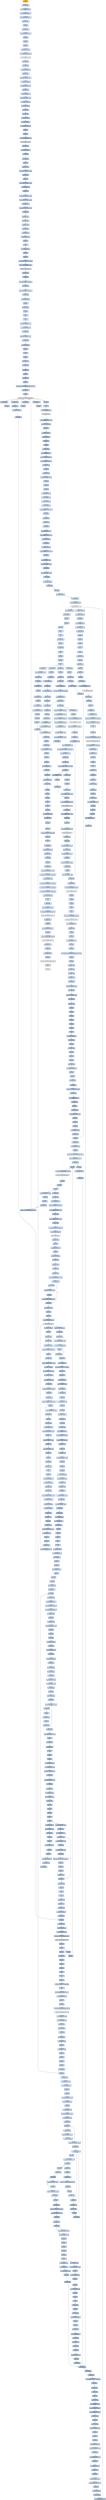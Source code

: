 digraph G {
node[shape=rectangle,style=filled,fillcolor=lightsteelblue,color=lightsteelblue]
bgcolor="transparent"
a0x00422563pushl_ebp[label="start\npushl %ebp",color="lightgrey",fillcolor="orange"];
a0x00422564movl_esp_ebp[label="0x00422564\nmovl %esp, %ebp"];
a0x00422566pushl_0xffffffffUINT8[label="0x00422566\npushl $0xffffffff<UINT8>"];
a0x00422568pushl_0x42ebf8UINT32[label="0x00422568\npushl $0x42ebf8<UINT32>"];
a0x0042256dpushl_0x4245f8UINT32[label="0x0042256d\npushl $0x4245f8<UINT32>"];
a0x00422572movl_fs_0_eax[label="0x00422572\nmovl %fs:0, %eax"];
a0x00422578pushl_eax[label="0x00422578\npushl %eax"];
a0x00422579movl_esp_fs_0[label="0x00422579\nmovl %esp, %fs:0"];
a0x00422580subl_0x58UINT8_esp[label="0x00422580\nsubl $0x58<UINT8>, %esp"];
a0x00422583pushl_ebx[label="0x00422583\npushl %ebx"];
a0x00422584pushl_esi[label="0x00422584\npushl %esi"];
a0x00422585pushl_edi[label="0x00422585\npushl %edi"];
a0x00422586movl_esp__24ebp_[label="0x00422586\nmovl %esp, -24(%ebp)"];
a0x00422589call_GetVersion_kernel32_dll[label="0x00422589\ncall GetVersion@kernel32.dll"];
GetVersion_kernel32_dll[label="GetVersion@kernel32.dll",color="lightgrey",fillcolor="lightgrey"];
a0x0042258fxorl_edx_edx[label="0x0042258f\nxorl %edx, %edx"];
a0x00422591movb_ah_dl[label="0x00422591\nmovb %ah, %dl"];
a0x00422593movl_edx_0x00434f84[label="0x00422593\nmovl %edx, 0x00434f84"];
a0x00422599movl_eax_ecx[label="0x00422599\nmovl %eax, %ecx"];
a0x0042259bandl_0xffUINT32_ecx[label="0x0042259b\nandl $0xff<UINT32>, %ecx"];
a0x004225a1movl_ecx_0x00434f80[label="0x004225a1\nmovl %ecx, 0x00434f80"];
a0x004225a7shll_0x8UINT8_ecx[label="0x004225a7\nshll $0x8<UINT8>, %ecx"];
a0x004225aaaddl_edx_ecx[label="0x004225aa\naddl %edx, %ecx"];
a0x004225acmovl_ecx_0x00434f7c[label="0x004225ac\nmovl %ecx, 0x00434f7c"];
a0x004225b2shrl_0x10UINT8_eax[label="0x004225b2\nshrl $0x10<UINT8>, %eax"];
a0x004225b5movl_eax_0x00434f78[label="0x004225b5\nmovl %eax, 0x00434f78"];
a0x004225bapushl_0x1UINT8[label="0x004225ba\npushl $0x1<UINT8>"];
a0x004225bccall_0x00424592[label="0x004225bc\ncall 0x00424592"];
a0x00424592xorl_eax_eax[label="0x00424592\nxorl %eax, %eax"];
a0x00424594pushl_0x0UINT8[label="0x00424594\npushl $0x0<UINT8>"];
a0x00424596cmpl_eax_0x8esp_[label="0x00424596\ncmpl %eax, 0x8(%esp)"];
a0x0042459apushl_0x1000UINT32[label="0x0042459a\npushl $0x1000<UINT32>"];
a0x0042459fsete_al[label="0x0042459f\nsete %al"];
a0x004245a2pushl_eax[label="0x004245a2\npushl %eax"];
a0x004245a3call_HeapCreate_kernel32_dll[label="0x004245a3\ncall HeapCreate@kernel32.dll"];
HeapCreate_kernel32_dll[label="HeapCreate@kernel32.dll",color="lightgrey",fillcolor="lightgrey"];
a0x004245a9testl_eax_eax[label="0x004245a9\ntestl %eax, %eax"];
a0x004245abmovl_eax_0x0043554c[label="0x004245ab\nmovl %eax, 0x0043554c"];
a0x004245b0je_0x004245e8[label="0x004245b0\nje 0x004245e8"];
a0x004245b2call_0x0042444a[label="0x004245b2\ncall 0x0042444a"];
a0x0042444apushl_ebp[label="0x0042444a\npushl %ebp"];
a0x0042444bmovl_esp_ebp[label="0x0042444b\nmovl %esp, %ebp"];
a0x0042444dmovl_0x122cUINT32_eax[label="0x0042444d\nmovl $0x122c<UINT32>, %eax"];
a0x00424452call_0x004222a0[label="0x00424452\ncall 0x004222a0"];
a0x004222a0pushl_ecx[label="0x004222a0\npushl %ecx"];
a0x004222a1cmpl_0x1000UINT32_eax[label="0x004222a1\ncmpl $0x1000<UINT32>, %eax"];
a0x004222a6leal_0x8esp__ecx[label="0x004222a6\nleal 0x8(%esp), %ecx"];
a0x004222aajb_0x004222c0[label="0x004222aa\njb 0x004222c0"];
a0x004222acsubl_0x1000UINT32_ecx[label="0x004222ac\nsubl $0x1000<UINT32>, %ecx"];
a0x004222b2subl_0x1000UINT32_eax[label="0x004222b2\nsubl $0x1000<UINT32>, %eax"];
a0x004222b7testl_eax_ecx_[label="0x004222b7\ntestl %eax, (%ecx)"];
a0x004222b9cmpl_0x1000UINT32_eax[label="0x004222b9\ncmpl $0x1000<UINT32>, %eax"];
a0x004222bejae_0x004222ac[label="0x004222be\njae 0x004222ac"];
a0x004222c0subl_eax_ecx[label="0x004222c0\nsubl %eax, %ecx"];
a0x004222c2movl_esp_eax[label="0x004222c2\nmovl %esp, %eax"];
a0x004222c4testl_eax_ecx_[label="0x004222c4\ntestl %eax, (%ecx)"];
a0x004222c6movl_ecx_esp[label="0x004222c6\nmovl %ecx, %esp"];
a0x004222c8movl_eax__ecx[label="0x004222c8\nmovl (%eax), %ecx"];
a0x004222camovl_0x4eax__eax[label="0x004222ca\nmovl 0x4(%eax), %eax"];
a0x004222cdpushl_eax[label="0x004222cd\npushl %eax"];
a0x004222ceret[label="0x004222ce\nret"];
a0x00424457leal__152ebp__eax[label="0x00424457\nleal -152(%ebp), %eax"];
a0x0042445dpushl_ebx[label="0x0042445d\npushl %ebx"];
a0x0042445epushl_eax[label="0x0042445e\npushl %eax"];
a0x0042445fmovl_0x94UINT32__152ebp_[label="0x0042445f\nmovl $0x94<UINT32>, -152(%ebp)"];
a0x00424469call_GetVersionExA_kernel32_dll[label="0x00424469\ncall GetVersionExA@kernel32.dll"];
GetVersionExA_kernel32_dll[label="GetVersionExA@kernel32.dll",color="lightgrey",fillcolor="lightgrey"];
a0x0042446ftestl_eax_eax[label="0x0042446f\ntestl %eax, %eax"];
a0x00424471je_0x0042448d[label="0x00424471\nje 0x0042448d"];
a0x00424473cmpl_0x2UINT8__136ebp_[label="0x00424473\ncmpl $0x2<UINT8>, -136(%ebp)"];
a0x0042447ajne_0x0042448d[label="0x0042447a\njne 0x0042448d"];
a0x0042447ccmpl_0x5UINT8__148ebp_[label="0x0042447c\ncmpl $0x5<UINT8>, -148(%ebp)"];
a0x00424483jb_0x0042448d[label="0x00424483\njb 0x0042448d"];
a0x00424485pushl_0x1UINT8[label="0x00424485\npushl $0x1<UINT8>"];
a0x00424487popl_eax[label="0x00424487\npopl %eax"];
a0x00424488jmp_0x0042458f[label="0x00424488\njmp 0x0042458f"];
a0x0042458fpopl_ebx[label="0x0042458f\npopl %ebx"];
a0x00424590leave_[label="0x00424590\nleave "];
a0x00424591ret[label="0x00424591\nret"];
a0x004245b7cmpl_0x3UINT8_eax[label="0x004245b7\ncmpl $0x3<UINT8>, %eax"];
a0x004245bamovl_eax_0x00435550[label="0x004245ba\nmovl %eax, 0x00435550"];
a0x004245bfjne_0x004245ce[label="0x004245bf\njne 0x004245ce"];
a0x004245cecmpl_0x2UINT8_eax[label="0x004245ce\ncmpl $0x2<UINT8>, %eax"];
a0x004245d1jne_0x004245eb[label="0x004245d1\njne 0x004245eb"];
a0x004245ebpushl_0x1UINT8[label="0x004245eb\npushl $0x1<UINT8>"];
a0x004245edpopl_eax[label="0x004245ed\npopl %eax"];
a0x004245eeret[label="0x004245ee\nret"];
a0x004225c1popl_ecx[label="0x004225c1\npopl %ecx"];
a0x004225c2testl_eax_eax[label="0x004225c2\ntestl %eax, %eax"];
a0x004225c4jne_0x004225ce[label="0x004225c4\njne 0x004225ce"];
a0x004225cecall_0x0042335c[label="0x004225ce\ncall 0x0042335c"];
a0x0042335cpushl_esi[label="0x0042335c\npushl %esi"];
a0x0042335dcall_0x00424c79[label="0x0042335d\ncall 0x00424c79"];
a0x00424c79pushl_esi[label="0x00424c79\npushl %esi"];
a0x00424c7amovl_InitializeCriticalSection_kernel32_dll_esi[label="0x00424c7a\nmovl InitializeCriticalSection@kernel32.dll, %esi"];
a0x00424c80pushl_0x00432714[label="0x00424c80\npushl 0x00432714"];
a0x00424c86call_esi[label="0x00424c86\ncall %esi"];
InitializeCriticalSection_kernel32_dll[label="InitializeCriticalSection@kernel32.dll",color="lightgrey",fillcolor="lightgrey"];
a0x00424c88pushl_0x00432704[label="0x00424c88\npushl 0x00432704"];
a0x00424c8ecall_esi[label="0x00424c8e\ncall %esi"];
a0x00424c90pushl_0x004326f4[label="0x00424c90\npushl 0x004326f4"];
a0x00424c96call_esi[label="0x00424c96\ncall %esi"];
a0x00424c98pushl_0x004326d4[label="0x00424c98\npushl 0x004326d4"];
a0x00424c9ecall_esi[label="0x00424c9e\ncall %esi"];
a0x00424ca0popl_esi[label="0x00424ca0\npopl %esi"];
a0x00424ca1ret[label="0x00424ca1\nret"];
a0x00423362call_TlsAlloc_kernel32_dll[label="0x00423362\ncall TlsAlloc@kernel32.dll"];
TlsAlloc_kernel32_dll[label="TlsAlloc@kernel32.dll",color="lightgrey",fillcolor="lightgrey"];
a0x00423368cmpl_0xffffffffUINT8_eax[label="0x00423368\ncmpl $0xffffffff<UINT8>, %eax"];
a0x0042336bmovl_eax_0x004321f0[label="0x0042336b\nmovl %eax, 0x004321f0"];
a0x00423370je_0x004233ac[label="0x00423370\nje 0x004233ac"];
a0x00423372pushl_0x74UINT8[label="0x00423372\npushl $0x74<UINT8>"];
a0x00423374pushl_0x1UINT8[label="0x00423374\npushl $0x1<UINT8>"];
a0x00423376call_0x004263c5[label="0x00423376\ncall 0x004263c5"];
a0x004263c5pushl_ebp[label="0x004263c5\npushl %ebp"];
a0x004263c6movl_esp_ebp[label="0x004263c6\nmovl %esp, %ebp"];
a0x004263c8pushl_0xffffffffUINT8[label="0x004263c8\npushl $0xffffffff<UINT8>"];
a0x004263capushl_0x42f078UINT32[label="0x004263ca\npushl $0x42f078<UINT32>"];
a0x004263cfpushl_0x4245f8UINT32[label="0x004263cf\npushl $0x4245f8<UINT32>"];
a0x004263d4movl_fs_0_eax[label="0x004263d4\nmovl %fs:0, %eax"];
a0x004263dapushl_eax[label="0x004263da\npushl %eax"];
a0x004263dbmovl_esp_fs_0[label="0x004263db\nmovl %esp, %fs:0"];
a0x004263e2subl_0x18UINT8_esp[label="0x004263e2\nsubl $0x18<UINT8>, %esp"];
a0x004263e5pushl_ebx[label="0x004263e5\npushl %ebx"];
a0x004263e6pushl_esi[label="0x004263e6\npushl %esi"];
a0x004263e7pushl_edi[label="0x004263e7\npushl %edi"];
a0x004263e8movl_0x8ebp__esi[label="0x004263e8\nmovl 0x8(%ebp), %esi"];
a0x004263ebimull_0xcebp__esi[label="0x004263eb\nimull 0xc(%ebp), %esi"];
a0x004263efmovl_esi_0xcebp_[label="0x004263ef\nmovl %esi, 0xc(%ebp)"];
a0x004263f2movl_esi__28ebp_[label="0x004263f2\nmovl %esi, -28(%ebp)"];
a0x004263f5cmpl_0xffffffe0UINT8_esi[label="0x004263f5\ncmpl $0xffffffe0<UINT8>, %esi"];
a0x004263f8ja_0x0042640e[label="0x004263f8\nja 0x0042640e"];
a0x004263faxorl_ebx_ebx[label="0x004263fa\nxorl %ebx, %ebx"];
a0x004263fccmpl_ebx_esi[label="0x004263fc\ncmpl %ebx, %esi"];
a0x004263fejne_0x00426403[label="0x004263fe\njne 0x00426403"];
a0x00426403addl_0xfUINT8_esi[label="0x00426403\naddl $0xf<UINT8>, %esi"];
a0x00426406andl_0xfffffff0UINT8_esi[label="0x00426406\nandl $0xfffffff0<UINT8>, %esi"];
a0x00426409movl_esi_0xcebp_[label="0x00426409\nmovl %esi, 0xc(%ebp)"];
a0x0042640cjmp_0x00426410[label="0x0042640c\njmp 0x00426410"];
a0x00426410movl_ebx__32ebp_[label="0x00426410\nmovl %ebx, -32(%ebp)"];
a0x00426413cmpl_0xffffffe0UINT8_esi[label="0x00426413\ncmpl $0xffffffe0<UINT8>, %esi"];
a0x00426416ja_0x004264c4[label="0x00426416\nja 0x004264c4"];
a0x0042641cmovl_0x00435550_eax[label="0x0042641c\nmovl 0x00435550, %eax"];
a0x00426421cmpl_0x3UINT8_eax[label="0x00426421\ncmpl $0x3<UINT8>, %eax"];
a0x00426424jne_0x00426467[label="0x00426424\njne 0x00426467"];
a0x00426467cmpl_0x2UINT8_eax[label="0x00426467\ncmpl $0x2<UINT8>, %eax"];
a0x0042646ajne_0x004264ad[label="0x0042646a\njne 0x004264ad"];
a0x004264adcmpl_ebx__32ebp_[label="0x004264ad\ncmpl %ebx, -32(%ebp)"];
a0x004264b0jne_0x004264f0[label="0x004264b0\njne 0x004264f0"];
a0x004264b2pushl_esi[label="0x004264b2\npushl %esi"];
a0x004264b3pushl_0x8UINT8[label="0x004264b3\npushl $0x8<UINT8>"];
a0x004264b5pushl_0x0043554c[label="0x004264b5\npushl 0x0043554c"];
a0x004264bbcall_HeapAlloc_kernel32_dll[label="0x004264bb\ncall HeapAlloc@kernel32.dll"];
HeapAlloc_kernel32_dll[label="HeapAlloc@kernel32.dll",color="lightgrey",fillcolor="lightgrey"];
a0x004264c1movl_eax__32ebp_[label="0x004264c1\nmovl %eax, -32(%ebp)"];
a0x004264c4cmpl_ebx__32ebp_[label="0x004264c4\ncmpl %ebx, -32(%ebp)"];
a0x004264c7jne_0x004264f0[label="0x004264c7\njne 0x004264f0"];
a0x004264f0movl__32ebp__eax[label="0x004264f0\nmovl -32(%ebp), %eax"];
a0x004264f3movl__16ebp__ecx[label="0x004264f3\nmovl -16(%ebp), %ecx"];
a0x004264f6movl_ecx_fs_0[label="0x004264f6\nmovl %ecx, %fs:0"];
a0x004264fdpopl_edi[label="0x004264fd\npopl %edi"];
a0x004264fepopl_esi[label="0x004264fe\npopl %esi"];
a0x004264ffpopl_ebx[label="0x004264ff\npopl %ebx"];
a0x00426500leave_[label="0x00426500\nleave "];
a0x00426501ret[label="0x00426501\nret"];
a0x0042337bmovl_eax_esi[label="0x0042337b\nmovl %eax, %esi"];
a0x0042337dpopl_ecx[label="0x0042337d\npopl %ecx"];
a0x0042337etestl_esi_esi[label="0x0042337e\ntestl %esi, %esi"];
a0x00423380popl_ecx[label="0x00423380\npopl %ecx"];
a0x00423381je_0x004233ac[label="0x00423381\nje 0x004233ac"];
a0x00423383pushl_esi[label="0x00423383\npushl %esi"];
a0x00423384pushl_0x004321f0[label="0x00423384\npushl 0x004321f0"];
a0x0042338acall_TlsSetValue_kernel32_dll[label="0x0042338a\ncall TlsSetValue@kernel32.dll"];
TlsSetValue_kernel32_dll[label="TlsSetValue@kernel32.dll",color="lightgrey",fillcolor="lightgrey"];
a0x00423390testl_eax_eax[label="0x00423390\ntestl %eax, %eax"];
a0x00423392je_0x004233ac[label="0x00423392\nje 0x004233ac"];
a0x00423394pushl_esi[label="0x00423394\npushl %esi"];
a0x00423395call_0x004233b0[label="0x00423395\ncall 0x004233b0"];
a0x004233b0movl_0x4esp__eax[label="0x004233b0\nmovl 0x4(%esp), %eax"];
a0x004233b4movl_0x432590UINT32_0x50eax_[label="0x004233b4\nmovl $0x432590<UINT32>, 0x50(%eax)"];
a0x004233bbmovl_0x1UINT32_0x14eax_[label="0x004233bb\nmovl $0x1<UINT32>, 0x14(%eax)"];
a0x004233c2ret[label="0x004233c2\nret"];
a0x0042339apopl_ecx[label="0x0042339a\npopl %ecx"];
a0x0042339bcall_GetCurrentThreadId_kernel32_dll[label="0x0042339b\ncall GetCurrentThreadId@kernel32.dll"];
GetCurrentThreadId_kernel32_dll[label="GetCurrentThreadId@kernel32.dll",color="lightgrey",fillcolor="lightgrey"];
a0x004233a1orl_0xffffffffUINT8_0x4esi_[label="0x004233a1\norl $0xffffffff<UINT8>, 0x4(%esi)"];
a0x004233a5pushl_0x1UINT8[label="0x004233a5\npushl $0x1<UINT8>"];
a0x004233a7movl_eax_esi_[label="0x004233a7\nmovl %eax, (%esi)"];
a0x004233a9popl_eax[label="0x004233a9\npopl %eax"];
a0x004233aapopl_esi[label="0x004233aa\npopl %esi"];
a0x004233abret[label="0x004233ab\nret"];
a0x004225d3testl_eax_eax[label="0x004225d3\ntestl %eax, %eax"];
a0x004225d5jne_0x004225df[label="0x004225d5\njne 0x004225df"];
a0x004225dfxorl_esi_esi[label="0x004225df\nxorl %esi, %esi"];
a0x004225e1movl_esi__4ebp_[label="0x004225e1\nmovl %esi, -4(%ebp)"];
a0x004225e4call_0x00424261[label="0x004225e4\ncall 0x00424261"];
a0x00424261pushl_ebp[label="0x00424261\npushl %ebp"];
a0x00424262movl_esp_ebp[label="0x00424262\nmovl %esp, %ebp"];
a0x00424264subl_0x48UINT8_esp[label="0x00424264\nsubl $0x48<UINT8>, %esp"];
a0x00424267pushl_ebx[label="0x00424267\npushl %ebx"];
a0x00424268pushl_esi[label="0x00424268\npushl %esi"];
a0x00424269pushl_edi[label="0x00424269\npushl %edi"];
a0x0042426apushl_0x480UINT32[label="0x0042426a\npushl $0x480<UINT32>"];
a0x0042426fcall_0x004229b5[label="0x0042426f\ncall 0x004229b5"];
a0x004229b5pushl_0x00435130[label="0x004229b5\npushl 0x00435130"];
a0x004229bbpushl_0x8esp_[label="0x004229bb\npushl 0x8(%esp)"];
a0x004229bfcall_0x004229c7[label="0x004229bf\ncall 0x004229c7"];
a0x004229c7cmpl_0xffffffe0UINT8_0x4esp_[label="0x004229c7\ncmpl $0xffffffe0<UINT8>, 0x4(%esp)"];
a0x004229ccja_0x004229f0[label="0x004229cc\nja 0x004229f0"];
a0x004229cepushl_0x4esp_[label="0x004229ce\npushl 0x4(%esp)"];
a0x004229d2call_0x004229f3[label="0x004229d2\ncall 0x004229f3"];
a0x004229f3pushl_ebp[label="0x004229f3\npushl %ebp"];
a0x004229f4movl_esp_ebp[label="0x004229f4\nmovl %esp, %ebp"];
a0x004229f6pushl_0xffffffffUINT8[label="0x004229f6\npushl $0xffffffff<UINT8>"];
a0x004229f8pushl_0x42ec48UINT32[label="0x004229f8\npushl $0x42ec48<UINT32>"];
a0x004229fdpushl_0x4245f8UINT32[label="0x004229fd\npushl $0x4245f8<UINT32>"];
a0x00422a02movl_fs_0_eax[label="0x00422a02\nmovl %fs:0, %eax"];
a0x00422a08pushl_eax[label="0x00422a08\npushl %eax"];
a0x00422a09movl_esp_fs_0[label="0x00422a09\nmovl %esp, %fs:0"];
a0x00422a10subl_0xcUINT8_esp[label="0x00422a10\nsubl $0xc<UINT8>, %esp"];
a0x00422a13pushl_ebx[label="0x00422a13\npushl %ebx"];
a0x00422a14pushl_esi[label="0x00422a14\npushl %esi"];
a0x00422a15pushl_edi[label="0x00422a15\npushl %edi"];
a0x00422a16movl_0x00435550_eax[label="0x00422a16\nmovl 0x00435550, %eax"];
a0x00422a1bcmpl_0x3UINT8_eax[label="0x00422a1b\ncmpl $0x3<UINT8>, %eax"];
a0x00422a1ejne_0x00422a63[label="0x00422a1e\njne 0x00422a63"];
a0x00422a63cmpl_0x2UINT8_eax[label="0x00422a63\ncmpl $0x2<UINT8>, %eax"];
a0x00422a66jne_0x00422ac2[label="0x00422a66\njne 0x00422ac2"];
a0x00422ac2movl_0x8ebp__eax[label="0x00422ac2\nmovl 0x8(%ebp), %eax"];
a0x00422ac5testl_eax_eax[label="0x00422ac5\ntestl %eax, %eax"];
a0x00422ac7jne_0x00422acc[label="0x00422ac7\njne 0x00422acc"];
a0x00422accaddl_0xfUINT8_eax[label="0x00422acc\naddl $0xf<UINT8>, %eax"];
a0x00422acfandb_0xfffffff0UINT8_al[label="0x00422acf\nandb $0xfffffff0<UINT8>, %al"];
a0x00422ad1pushl_eax[label="0x00422ad1\npushl %eax"];
a0x00422ad2pushl_0x0UINT8[label="0x00422ad2\npushl $0x0<UINT8>"];
a0x00422ad4pushl_0x0043554c[label="0x00422ad4\npushl 0x0043554c"];
a0x00422adacall_HeapAlloc_kernel32_dll[label="0x00422ada\ncall HeapAlloc@kernel32.dll"];
a0x00422ae0movl__16ebp__ecx[label="0x00422ae0\nmovl -16(%ebp), %ecx"];
a0x00422ae3movl_ecx_fs_0[label="0x00422ae3\nmovl %ecx, %fs:0"];
a0x00422aeapopl_edi[label="0x00422aea\npopl %edi"];
a0x00422aebpopl_esi[label="0x00422aeb\npopl %esi"];
a0x00422aecpopl_ebx[label="0x00422aec\npopl %ebx"];
a0x00422aedleave_[label="0x00422aed\nleave "];
a0x00422aeeret[label="0x00422aee\nret"];
a0x004229d7testl_eax_eax[label="0x004229d7\ntestl %eax, %eax"];
a0x004229d9popl_ecx[label="0x004229d9\npopl %ecx"];
a0x004229dajne_0x004229f2[label="0x004229da\njne 0x004229f2"];
a0x004229f2ret[label="0x004229f2\nret"];
a0x004229c4popl_ecx[label="0x004229c4\npopl %ecx"];
a0x004229c5popl_ecx[label="0x004229c5\npopl %ecx"];
a0x004229c6ret[label="0x004229c6\nret"];
a0x00424274movl_eax_esi[label="0x00424274\nmovl %eax, %esi"];
a0x00424276popl_ecx[label="0x00424276\npopl %ecx"];
a0x00424277testl_esi_esi[label="0x00424277\ntestl %esi, %esi"];
a0x00424279jne_0x00424283[label="0x00424279\njne 0x00424283"];
a0x00424283movl_esi_0x00435560[label="0x00424283\nmovl %esi, 0x00435560"];
a0x00424289movl_0x20UINT32_0x00435660[label="0x00424289\nmovl $0x20<UINT32>, 0x00435660"];
a0x00424293leal_0x480esi__eax[label="0x00424293\nleal 0x480(%esi), %eax"];
a0x00424299cmpl_eax_esi[label="0x00424299\ncmpl %eax, %esi"];
a0x0042429bjae_0x004242bb[label="0x0042429b\njae 0x004242bb"];
a0x0042429dandb_0x0UINT8_0x4esi_[label="0x0042429d\nandb $0x0<UINT8>, 0x4(%esi)"];
a0x004242a1orl_0xffffffffUINT8_esi_[label="0x004242a1\norl $0xffffffff<UINT8>, (%esi)"];
a0x004242a4andl_0x0UINT8_0x8esi_[label="0x004242a4\nandl $0x0<UINT8>, 0x8(%esi)"];
a0x004242a8movb_0xaUINT8_0x5esi_[label="0x004242a8\nmovb $0xa<UINT8>, 0x5(%esi)"];
a0x004242acmovl_0x00435560_eax[label="0x004242ac\nmovl 0x00435560, %eax"];
a0x004242b1addl_0x24UINT8_esi[label="0x004242b1\naddl $0x24<UINT8>, %esi"];
a0x004242b4addl_0x480UINT32_eax[label="0x004242b4\naddl $0x480<UINT32>, %eax"];
a0x004242b9jmp_0x00424299[label="0x004242b9\njmp 0x00424299"];
a0x004242bbleal__72ebp__eax[label="0x004242bb\nleal -72(%ebp), %eax"];
a0x004242bepushl_eax[label="0x004242be\npushl %eax"];
a0x004242bfcall_GetStartupInfoA_kernel32_dll[label="0x004242bf\ncall GetStartupInfoA@kernel32.dll"];
GetStartupInfoA_kernel32_dll[label="GetStartupInfoA@kernel32.dll",color="lightgrey",fillcolor="lightgrey"];
a0x004242c5cmpw_0x0UINT8__22ebp_[label="0x004242c5\ncmpw $0x0<UINT8>, -22(%ebp)"];
a0x004242caje_0x004243a1[label="0x004242ca\nje 0x004243a1"];
a0x004243a1xorl_ebx_ebx[label="0x004243a1\nxorl %ebx, %ebx"];
a0x004243a3movl_0x00435560_ecx[label="0x004243a3\nmovl 0x00435560, %ecx"];
a0x004243a9leal_ebxebx8__eax[label="0x004243a9\nleal (%ebx,%ebx,8), %eax"];
a0x004243accmpl_0xffffffffUINT8_ecxeax4_[label="0x004243ac\ncmpl $0xffffffff<UINT8>, (%ecx,%eax,4)"];
a0x004243b0leal_ecxeax4__esi[label="0x004243b0\nleal (%ecx,%eax,4), %esi"];
a0x004243b3jne_0x00424402[label="0x004243b3\njne 0x00424402"];
a0x004243b5testl_ebx_ebx[label="0x004243b5\ntestl %ebx, %ebx"];
a0x004243b7movb_0xffffff81UINT8_0x4esi_[label="0x004243b7\nmovb $0xffffff81<UINT8>, 0x4(%esi)"];
a0x004243bbjne_0x004243c2[label="0x004243bb\njne 0x004243c2"];
a0x004243bdpushl_0xfffffff6UINT8[label="0x004243bd\npushl $0xfffffff6<UINT8>"];
a0x004243bfpopl_eax[label="0x004243bf\npopl %eax"];
a0x004243c0jmp_0x004243cc[label="0x004243c0\njmp 0x004243cc"];
a0x004243ccpushl_eax[label="0x004243cc\npushl %eax"];
a0x004243cdcall_GetStdHandle_kernel32_dll[label="0x004243cd\ncall GetStdHandle@kernel32.dll"];
GetStdHandle_kernel32_dll[label="GetStdHandle@kernel32.dll",color="lightgrey",fillcolor="lightgrey"];
a0x004243d3movl_eax_edi[label="0x004243d3\nmovl %eax, %edi"];
a0x004243d5cmpl_0xffffffffUINT8_edi[label="0x004243d5\ncmpl $0xffffffff<UINT8>, %edi"];
a0x004243d8je_0x004243f1[label="0x004243d8\nje 0x004243f1"];
a0x004243dapushl_edi[label="0x004243da\npushl %edi"];
a0x004243dbcall_GetFileType_kernel32_dll[label="0x004243db\ncall GetFileType@kernel32.dll"];
GetFileType_kernel32_dll[label="GetFileType@kernel32.dll",color="lightgrey",fillcolor="lightgrey"];
a0x004243e1testl_eax_eax[label="0x004243e1\ntestl %eax, %eax"];
a0x004243e3je_0x004243f1[label="0x004243e3\nje 0x004243f1"];
a0x004243e5andl_0xffUINT32_eax[label="0x004243e5\nandl $0xff<UINT32>, %eax"];
a0x004243eamovl_edi_esi_[label="0x004243ea\nmovl %edi, (%esi)"];
a0x004243eccmpl_0x2UINT8_eax[label="0x004243ec\ncmpl $0x2<UINT8>, %eax"];
a0x004243efjne_0x004243f7[label="0x004243ef\njne 0x004243f7"];
a0x004243f1orb_0x40UINT8_0x4esi_[label="0x004243f1\norb $0x40<UINT8>, 0x4(%esi)"];
a0x004243f5jmp_0x00424406[label="0x004243f5\njmp 0x00424406"];
a0x00424406incl_ebx[label="0x00424406\nincl %ebx"];
a0x00424407cmpl_0x3UINT8_ebx[label="0x00424407\ncmpl $0x3<UINT8>, %ebx"];
a0x0042440ajl_0x004243a3[label="0x0042440a\njl 0x004243a3"];
a0x004243c2movl_ebx_eax[label="0x004243c2\nmovl %ebx, %eax"];
a0x004243c4decl_eax[label="0x004243c4\ndecl %eax"];
a0x004243c5negl_eax[label="0x004243c5\nnegl %eax"];
a0x004243c7sbbl_eax_eax[label="0x004243c7\nsbbl %eax, %eax"];
a0x004243c9addl_0xfffffff5UINT8_eax[label="0x004243c9\naddl $0xfffffff5<UINT8>, %eax"];
a0x0042440cpushl_0x00435660[label="0x0042440c\npushl 0x00435660"];
a0x00424412call_SetHandleCount_kernel32_dll[label="0x00424412\ncall SetHandleCount@kernel32.dll"];
LockResource_kernel32_dll[label="LockResource@kernel32.dll",color="lightgrey",fillcolor="lightgrey"];
a0x00424418popl_edi[label="0x00424418\npopl %edi"];
a0x00424419popl_esi[label="0x00424419\npopl %esi"];
a0x0042441apopl_ebx[label="0x0042441a\npopl %ebx"];
a0x0042441bleave_[label="0x0042441b\nleave "];
a0x0042441cret[label="0x0042441c\nret"];
a0x004225e9call_GetCommandLineA_kernel32_dll[label="0x004225e9\ncall GetCommandLineA@kernel32.dll"];
GetCommandLineA_kernel32_dll[label="GetCommandLineA@kernel32.dll",color="lightgrey",fillcolor="lightgrey"];
a0x004225efmovl_eax_0x00435674[label="0x004225ef\nmovl %eax, 0x00435674"];
a0x004225f4call_0x0042412f[label="0x004225f4\ncall 0x0042412f"];
a0x0042412fpushl_ecx[label="0x0042412f\npushl %ecx"];
a0x00424130pushl_ecx[label="0x00424130\npushl %ecx"];
a0x00424131movl_0x004350bc_eax[label="0x00424131\nmovl 0x004350bc, %eax"];
a0x00424136pushl_ebx[label="0x00424136\npushl %ebx"];
a0x00424137pushl_ebp[label="0x00424137\npushl %ebp"];
a0x00424138movl_GetEnvironmentStringsW_kernel32_dll_ebp[label="0x00424138\nmovl GetEnvironmentStringsW@kernel32.dll, %ebp"];
a0x0042413epushl_esi[label="0x0042413e\npushl %esi"];
a0x0042413fpushl_edi[label="0x0042413f\npushl %edi"];
a0x00424140xorl_ebx_ebx[label="0x00424140\nxorl %ebx, %ebx"];
a0x00424142xorl_esi_esi[label="0x00424142\nxorl %esi, %esi"];
a0x00424144xorl_edi_edi[label="0x00424144\nxorl %edi, %edi"];
a0x00424146cmpl_ebx_eax[label="0x00424146\ncmpl %ebx, %eax"];
a0x00424148jne_0x0042417d[label="0x00424148\njne 0x0042417d"];
a0x0042417dcmpl_0x1UINT8_eax[label="0x0042417d\ncmpl $0x1<UINT8>, %eax"];
a0x00424180jne_0x00424207[label="0x00424180\njne 0x00424207"];
a0x00424207cmpl_0x2UINT8_eax[label="0x00424207\ncmpl $0x2<UINT8>, %eax"];
a0x0042420ajne_0x00424258[label="0x0042420a\njne 0x00424258"];
a0x00424258xorl_eax_eax[label="0x00424258\nxorl %eax, %eax"];
a0x0042425apopl_edi[label="0x0042425a\npopl %edi"];
a0x0042425bpopl_esi[label="0x0042425b\npopl %esi"];
a0x0042425cpopl_ebp[label="0x0042425c\npopl %ebp"];
a0x0042425dpopl_ebx[label="0x0042425d\npopl %ebx"];
a0x0042425epopl_ecx[label="0x0042425e\npopl %ecx"];
a0x0042425fpopl_ecx[label="0x0042425f\npopl %ecx"];
a0x00424260ret[label="0x00424260\nret"];
a0x004225f9movl_eax_0x00434f68[label="0x004225f9\nmovl %eax, 0x00434f68"];
a0x004225fecall_0x00423ee2[label="0x004225fe\ncall 0x00423ee2"];
a0x00423ee2pushl_ebp[label="0x00423ee2\npushl %ebp"];
a0x00423ee3movl_esp_ebp[label="0x00423ee3\nmovl %esp, %ebp"];
a0x00423ee5pushl_ecx[label="0x00423ee5\npushl %ecx"];
a0x00423ee6pushl_ecx[label="0x00423ee6\npushl %ecx"];
a0x00423ee7pushl_ebx[label="0x00423ee7\npushl %ebx"];
a0x00423ee8xorl_ebx_ebx[label="0x00423ee8\nxorl %ebx, %ebx"];
a0x00423eeacmpl_ebx_0x00435668[label="0x00423eea\ncmpl %ebx, 0x00435668"];
a0x00423ef0pushl_esi[label="0x00423ef0\npushl %esi"];
a0x00423ef1pushl_edi[label="0x00423ef1\npushl %edi"];
a0x00423ef2jne_0x00423ef9[label="0x00423ef2\njne 0x00423ef9"];
a0x00423ef4call_0x004276be[label="0x00423ef4\ncall 0x004276be"];
a0x004276becmpl_0x0UINT8_0x00435668[label="0x004276be\ncmpl $0x0<UINT8>, 0x00435668"];
a0x004276c5jne_0x004276d9[label="0x004276c5\njne 0x004276d9"];
a0x004276c7pushl_0xfffffffdUINT8[label="0x004276c7\npushl $0xfffffffd<UINT8>"];
a0x004276c9call_0x004272e6[label="0x004276c9\ncall 0x004272e6"];
a0x004272e6pushl_ebp[label="0x004272e6\npushl %ebp"];
a0x004272e7movl_esp_ebp[label="0x004272e7\nmovl %esp, %ebp"];
a0x004272e9subl_0x18UINT8_esp[label="0x004272e9\nsubl $0x18<UINT8>, %esp"];
a0x004272ecpushl_ebx[label="0x004272ec\npushl %ebx"];
a0x004272edpushl_esi[label="0x004272ed\npushl %esi"];
a0x004272eepushl_edi[label="0x004272ee\npushl %edi"];
a0x004272efpushl_0x19UINT8[label="0x004272ef\npushl $0x19<UINT8>"];
a0x004272f1call_0x00424ca2[label="0x004272f1\ncall 0x00424ca2"];
a0x00424ca2pushl_ebp[label="0x00424ca2\npushl %ebp"];
a0x00424ca3movl_esp_ebp[label="0x00424ca3\nmovl %esp, %ebp"];
a0x00424ca5movl_0x8ebp__eax[label="0x00424ca5\nmovl 0x8(%ebp), %eax"];
a0x00424ca8pushl_esi[label="0x00424ca8\npushl %esi"];
a0x00424ca9cmpl_0x0UINT8_0x4326d0eax4_[label="0x00424ca9\ncmpl $0x0<UINT8>, 0x4326d0(,%eax,4)"];
a0x00424cb1leal_0x4326d0eax4__esi[label="0x00424cb1\nleal 0x4326d0(,%eax,4), %esi"];
a0x00424cb8jne_0x00424cf8[label="0x00424cb8\njne 0x00424cf8"];
a0x00424cbapushl_edi[label="0x00424cba\npushl %edi"];
a0x00424cbbpushl_0x18UINT8[label="0x00424cbb\npushl $0x18<UINT8>"];
a0x00424cbdcall_0x004229b5[label="0x00424cbd\ncall 0x004229b5"];
a0x00424cc2movl_eax_edi[label="0x00424cc2\nmovl %eax, %edi"];
a0x00424cc4popl_ecx[label="0x00424cc4\npopl %ecx"];
a0x00424cc5testl_edi_edi[label="0x00424cc5\ntestl %edi, %edi"];
a0x00424cc7jne_0x00424cd1[label="0x00424cc7\njne 0x00424cd1"];
a0x00424cd1pushl_0x11UINT8[label="0x00424cd1\npushl $0x11<UINT8>"];
a0x00424cd3call_0x00424ca2[label="0x00424cd3\ncall 0x00424ca2"];
a0x00424cf8pushl_esi_[label="0x00424cf8\npushl (%esi)"];
a0x00424cfacall_EnterCriticalSection_kernel32_dll[label="0x00424cfa\ncall EnterCriticalSection@kernel32.dll"];
EnterCriticalSection_kernel32_dll[label="EnterCriticalSection@kernel32.dll",color="lightgrey",fillcolor="lightgrey"];
a0x00424d00popl_esi[label="0x00424d00\npopl %esi"];
a0x00424d01popl_ebp[label="0x00424d01\npopl %ebp"];
a0x00424d02ret[label="0x00424d02\nret"];
a0x00424cd8cmpl_0x0UINT8_esi_[label="0x00424cd8\ncmpl $0x0<UINT8>, (%esi)"];
a0x00424cdbpopl_ecx[label="0x00424cdb\npopl %ecx"];
a0x00424cdcpushl_edi[label="0x00424cdc\npushl %edi"];
a0x00424cddjne_0x00424ce9[label="0x00424cdd\njne 0x00424ce9"];
a0x00424cdfcall_InitializeCriticalSection_kernel32_dll[label="0x00424cdf\ncall InitializeCriticalSection@kernel32.dll"];
a0x00424ce5movl_edi_esi_[label="0x00424ce5\nmovl %edi, (%esi)"];
a0x00424ce7jmp_0x00424cef[label="0x00424ce7\njmp 0x00424cef"];
a0x00424cefpushl_0x11UINT8[label="0x00424cef\npushl $0x11<UINT8>"];
a0x00424cf1call_0x00424d03[label="0x00424cf1\ncall 0x00424d03"];
a0x00424d03pushl_ebp[label="0x00424d03\npushl %ebp"];
a0x00424d04movl_esp_ebp[label="0x00424d04\nmovl %esp, %ebp"];
a0x00424d06movl_0x8ebp__eax[label="0x00424d06\nmovl 0x8(%ebp), %eax"];
a0x00424d09pushl_0x4326d0eax4_[label="0x00424d09\npushl 0x4326d0(,%eax,4)"];
a0x00424d10call_LeaveCriticalSection_kernel32_dll[label="0x00424d10\ncall LeaveCriticalSection@kernel32.dll"];
LeaveCriticalSection_kernel32_dll[label="LeaveCriticalSection@kernel32.dll",color="lightgrey",fillcolor="lightgrey"];
a0x00424d16popl_ebp[label="0x00424d16\npopl %ebp"];
a0x00424d17ret[label="0x00424d17\nret"];
a0x00424cf6popl_ecx[label="0x00424cf6\npopl %ecx"];
a0x00424cf7popl_edi[label="0x00424cf7\npopl %edi"];
a0x004272f6pushl_0x8ebp_[label="0x004272f6\npushl 0x8(%ebp)"];
a0x004272f9call_0x00427493[label="0x004272f9\ncall 0x00427493"];
a0x00427493movl_0x4esp__eax[label="0x00427493\nmovl 0x4(%esp), %eax"];
a0x00427497andl_0x0UINT8_0x0043516c[label="0x00427497\nandl $0x0<UINT8>, 0x0043516c"];
a0x0042749ecmpl_0xfffffffeUINT8_eax[label="0x0042749e\ncmpl $0xfffffffe<UINT8>, %eax"];
a0x004274a1jne_0x004274b3[label="0x004274a1\njne 0x004274b3"];
a0x004274b3cmpl_0xfffffffdUINT8_eax[label="0x004274b3\ncmpl $0xfffffffd<UINT8>, %eax"];
a0x004274b6jne_0x004274c8[label="0x004274b6\njne 0x004274c8"];
a0x004274b8movl_0x1UINT32_0x0043516c[label="0x004274b8\nmovl $0x1<UINT32>, 0x0043516c"];
a0x004274c2jmp_GetACP_kernel32_dll[label="0x004274c2\njmp GetACP@kernel32.dll"];
GetACP_kernel32_dll[label="GetACP@kernel32.dll",color="lightgrey",fillcolor="lightgrey"];
a0x004272femovl_eax_ebx[label="0x004272fe\nmovl %eax, %ebx"];
a0x00427300popl_ecx[label="0x00427300\npopl %ecx"];
a0x00427301cmpl_0x004352fc_ebx[label="0x00427301\ncmpl 0x004352fc, %ebx"];
a0x00427307popl_ecx[label="0x00427307\npopl %ecx"];
a0x00427308movl_ebx_0x8ebp_[label="0x00427308\nmovl %ebx, 0x8(%ebp)"];
a0x0042730bjne_0x00427314[label="0x0042730b\njne 0x00427314"];
a0x00427314testl_ebx_ebx[label="0x00427314\ntestl %ebx, %ebx"];
a0x00427316je_0x00427472[label="0x00427316\nje 0x00427472"];
a0x0042731cxorl_edx_edx[label="0x0042731c\nxorl %edx, %edx"];
a0x0042731emovl_0x434908UINT32_eax[label="0x0042731e\nmovl $0x434908<UINT32>, %eax"];
a0x00427323cmpl_ebx_eax_[label="0x00427323\ncmpl %ebx, (%eax)"];
a0x00427325je_0x0042739b[label="0x00427325\nje 0x0042739b"];
a0x00427327addl_0x30UINT8_eax[label="0x00427327\naddl $0x30<UINT8>, %eax"];
a0x0042732aincl_edx[label="0x0042732a\nincl %edx"];
a0x0042732bcmpl_0x4349f8UINT32_eax[label="0x0042732b\ncmpl $0x4349f8<UINT32>, %eax"];
a0x00427330jb_0x00427323[label="0x00427330\njb 0x00427323"];
a0x00427332leal__24ebp__eax[label="0x00427332\nleal -24(%ebp), %eax"];
a0x00427335pushl_eax[label="0x00427335\npushl %eax"];
a0x00427336pushl_ebx[label="0x00427336\npushl %ebx"];
a0x00427337call_GetCPInfo_kernel32_dll[label="0x00427337\ncall GetCPInfo@kernel32.dll"];
GetCPInfo_kernel32_dll[label="GetCPInfo@kernel32.dll",color="lightgrey",fillcolor="lightgrey"];
a0x0042733dpushl_0x1UINT8[label="0x0042733d\npushl $0x1<UINT8>"];
a0x0042733fpopl_esi[label="0x0042733f\npopl %esi"];
a0x00427340cmpl_esi_eax[label="0x00427340\ncmpl %esi, %eax"];
a0x00427342jne_0x00427469[label="0x00427342\njne 0x00427469"];
a0x00427348pushl_0x40UINT8[label="0x00427348\npushl $0x40<UINT8>"];
a0x0042734aandl_0x0UINT8_0x00435524[label="0x0042734a\nandl $0x0<UINT8>, 0x00435524"];
a0x00427351popl_ecx[label="0x00427351\npopl %ecx"];
a0x00427352xorl_eax_eax[label="0x00427352\nxorl %eax, %eax"];
a0x00427354movl_0x435420UINT32_edi[label="0x00427354\nmovl $0x435420<UINT32>, %edi"];
a0x00427359cmpl_esi__24ebp_[label="0x00427359\ncmpl %esi, -24(%ebp)"];
a0x0042735crepz_stosl_eax_es_edi_[label="0x0042735c\nrepz stosl %eax, %es:(%edi)"];
a0x0042735estosb_al_es_edi_[label="0x0042735e\nstosb %al, %es:(%edi)"];
a0x0042735fmovl_ebx_0x004352fc[label="0x0042735f\nmovl %ebx, 0x004352fc"];
a0x00427365jbe_0x00427456[label="0x00427365\njbe 0x00427456"];
a0x0042736bcmpb_0x0UINT8__18ebp_[label="0x0042736b\ncmpb $0x0<UINT8>, -18(%ebp)"];
a0x0042736fje_0x00427431[label="0x0042736f\nje 0x00427431"];
a0x00427431movl_esi_eax[label="0x00427431\nmovl %esi, %eax"];
a0x00427433orb_0x8UINT8_0x435421eax_[label="0x00427433\norb $0x8<UINT8>, 0x435421(%eax)"];
a0x0042743aincl_eax[label="0x0042743a\nincl %eax"];
a0x0042743bcmpl_0xffUINT32_eax[label="0x0042743b\ncmpl $0xff<UINT32>, %eax"];
a0x00427440jb_0x00427433[label="0x00427440\njb 0x00427433"];
a0x00427442pushl_ebx[label="0x00427442\npushl %ebx"];
a0x00427443call_0x004274dd[label="0x00427443\ncall 0x004274dd"];
a0x004274ddmovl_0x4esp__eax[label="0x004274dd\nmovl 0x4(%esp), %eax"];
a0x004274e1subl_0x3a4UINT32_eax[label="0x004274e1\nsubl $0x3a4<UINT32>, %eax"];
a0x004274e6je_0x0042750a[label="0x004274e6\nje 0x0042750a"];
a0x004274e8subl_0x4UINT8_eax[label="0x004274e8\nsubl $0x4<UINT8>, %eax"];
a0x004274ebje_0x00427504[label="0x004274eb\nje 0x00427504"];
a0x004274edsubl_0xdUINT8_eax[label="0x004274ed\nsubl $0xd<UINT8>, %eax"];
a0x004274f0je_0x004274fe[label="0x004274f0\nje 0x004274fe"];
a0x004274f2decl_eax[label="0x004274f2\ndecl %eax"];
a0x004274f3je_0x004274f8[label="0x004274f3\nje 0x004274f8"];
a0x004274f5xorl_eax_eax[label="0x004274f5\nxorl %eax, %eax"];
a0x004274f7ret[label="0x004274f7\nret"];
a0x00427448popl_ecx[label="0x00427448\npopl %ecx"];
a0x00427449movl_eax_0x00435524[label="0x00427449\nmovl %eax, 0x00435524"];
a0x0042744emovl_esi_0x0043530c[label="0x0042744e\nmovl %esi, 0x0043530c"];
a0x00427454jmp_0x0042745d[label="0x00427454\njmp 0x0042745d"];
a0x0042745dxorl_eax_eax[label="0x0042745d\nxorl %eax, %eax"];
a0x0042745fmovl_0x435300UINT32_edi[label="0x0042745f\nmovl $0x435300<UINT32>, %edi"];
a0x00427464stosl_eax_es_edi_[label="0x00427464\nstosl %eax, %es:(%edi)"];
a0x00427465stosl_eax_es_edi_[label="0x00427465\nstosl %eax, %es:(%edi)"];
a0x00427466stosl_eax_es_edi_[label="0x00427466\nstosl %eax, %es:(%edi)"];
a0x00427467jmp_0x00427477[label="0x00427467\njmp 0x00427477"];
a0x00427477call_0x00427539[label="0x00427477\ncall 0x00427539"];
a0x00427539pushl_ebp[label="0x00427539\npushl %ebp"];
a0x0042753amovl_esp_ebp[label="0x0042753a\nmovl %esp, %ebp"];
a0x0042753csubl_0x514UINT32_esp[label="0x0042753c\nsubl $0x514<UINT32>, %esp"];
a0x00427542leal__20ebp__eax[label="0x00427542\nleal -20(%ebp), %eax"];
a0x00427545pushl_esi[label="0x00427545\npushl %esi"];
a0x00427546pushl_eax[label="0x00427546\npushl %eax"];
a0x00427547pushl_0x004352fc[label="0x00427547\npushl 0x004352fc"];
a0x0042754dcall_GetCPInfo_kernel32_dll[label="0x0042754d\ncall GetCPInfo@kernel32.dll"];
a0x00427553cmpl_0x1UINT8_eax[label="0x00427553\ncmpl $0x1<UINT8>, %eax"];
a0x00427556jne_0x00427672[label="0x00427556\njne 0x00427672"];
a0x0042755cxorl_eax_eax[label="0x0042755c\nxorl %eax, %eax"];
a0x0042755emovl_0x100UINT32_esi[label="0x0042755e\nmovl $0x100<UINT32>, %esi"];
a0x00427563movb_al__276ebpeax_[label="0x00427563\nmovb %al, -276(%ebp,%eax)"];
a0x0042756aincl_eax[label="0x0042756a\nincl %eax"];
a0x0042756bcmpl_esi_eax[label="0x0042756b\ncmpl %esi, %eax"];
a0x0042756djb_0x00427563[label="0x0042756d\njb 0x00427563"];
a0x0042756fmovb__14ebp__al[label="0x0042756f\nmovb -14(%ebp), %al"];
a0x00427572movb_0x20UINT8__276ebp_[label="0x00427572\nmovb $0x20<UINT8>, -276(%ebp)"];
a0x00427579testb_al_al[label="0x00427579\ntestb %al, %al"];
a0x0042757bje_0x004275b4[label="0x0042757b\nje 0x004275b4"];
a0x004275b4pushl_0x0UINT8[label="0x004275b4\npushl $0x0<UINT8>"];
a0x004275b6leal__1300ebp__eax[label="0x004275b6\nleal -1300(%ebp), %eax"];
a0x004275bcpushl_0x00435524[label="0x004275bc\npushl 0x00435524"];
a0x004275c2pushl_0x004352fc[label="0x004275c2\npushl 0x004352fc"];
a0x004275c8pushl_eax[label="0x004275c8\npushl %eax"];
a0x004275c9leal__276ebp__eax[label="0x004275c9\nleal -276(%ebp), %eax"];
a0x004275cfpushl_esi[label="0x004275cf\npushl %esi"];
a0x004275d0pushl_eax[label="0x004275d0\npushl %eax"];
a0x004275d1pushl_0x1UINT8[label="0x004275d1\npushl $0x1<UINT8>"];
a0x004275d3call_0x00426768[label="0x004275d3\ncall 0x00426768"];
a0x00426768pushl_ebp[label="0x00426768\npushl %ebp"];
a0x00426769movl_esp_ebp[label="0x00426769\nmovl %esp, %ebp"];
a0x0042676bpushl_0xffffffffUINT8[label="0x0042676b\npushl $0xffffffff<UINT8>"];
a0x0042676dpushl_0x42f0b0UINT32[label="0x0042676d\npushl $0x42f0b0<UINT32>"];
a0x00426772pushl_0x4245f8UINT32[label="0x00426772\npushl $0x4245f8<UINT32>"];
a0x00426777movl_fs_0_eax[label="0x00426777\nmovl %fs:0, %eax"];
a0x0042677dpushl_eax[label="0x0042677d\npushl %eax"];
a0x0042677emovl_esp_fs_0[label="0x0042677e\nmovl %esp, %fs:0"];
a0x00426785subl_0x18UINT8_esp[label="0x00426785\nsubl $0x18<UINT8>, %esp"];
a0x00426788pushl_ebx[label="0x00426788\npushl %ebx"];
a0x00426789pushl_esi[label="0x00426789\npushl %esi"];
a0x0042678apushl_edi[label="0x0042678a\npushl %edi"];
a0x0042678bmovl_esp__24ebp_[label="0x0042678b\nmovl %esp, -24(%ebp)"];
a0x0042678emovl_0x00435168_eax[label="0x0042678e\nmovl 0x00435168, %eax"];
a0x00426793xorl_ebx_ebx[label="0x00426793\nxorl %ebx, %ebx"];
a0x00426795cmpl_ebx_eax[label="0x00426795\ncmpl %ebx, %eax"];
a0x00426797jne_0x004267d7[label="0x00426797\njne 0x004267d7"];
a0x004267d7cmpl_0x2UINT8_eax[label="0x004267d7\ncmpl $0x2<UINT8>, %eax"];
a0x004267dajne_0x00426800[label="0x004267da\njne 0x00426800"];
a0x00426800cmpl_0x1UINT8_eax[label="0x00426800\ncmpl $0x1<UINT8>, %eax"];
a0x00426803jne_0x0042689d[label="0x00426803\njne 0x0042689d"];
a0x0042689dxorl_eax_eax[label="0x0042689d\nxorl %eax, %eax"];
a0x0042689fleal__52ebp__esp[label="0x0042689f\nleal -52(%ebp), %esp"];
a0x004268a2movl__16ebp__ecx[label="0x004268a2\nmovl -16(%ebp), %ecx"];
a0x004268a5movl_ecx_fs_0[label="0x004268a5\nmovl %ecx, %fs:0"];
a0x004268acpopl_edi[label="0x004268ac\npopl %edi"];
a0x004268adpopl_esi[label="0x004268ad\npopl %esi"];
a0x004268aepopl_ebx[label="0x004268ae\npopl %ebx"];
a0x004268afleave_[label="0x004268af\nleave "];
a0x004268b0ret[label="0x004268b0\nret"];
a0x004275d8pushl_0x0UINT8[label="0x004275d8\npushl $0x0<UINT8>"];
a0x004275daleal__532ebp__eax[label="0x004275da\nleal -532(%ebp), %eax"];
a0x004275e0pushl_0x004352fc[label="0x004275e0\npushl 0x004352fc"];
a0x004275e6pushl_esi[label="0x004275e6\npushl %esi"];
a0x004275e7pushl_eax[label="0x004275e7\npushl %eax"];
a0x004275e8leal__276ebp__eax[label="0x004275e8\nleal -276(%ebp), %eax"];
a0x004275eepushl_esi[label="0x004275ee\npushl %esi"];
a0x004275efpushl_eax[label="0x004275ef\npushl %eax"];
a0x004275f0pushl_esi[label="0x004275f0\npushl %esi"];
a0x004275f1pushl_0x00435524[label="0x004275f1\npushl 0x00435524"];
a0x004275f7call_0x00426519[label="0x004275f7\ncall 0x00426519"];
a0x00426519pushl_ebp[label="0x00426519\npushl %ebp"];
a0x0042651amovl_esp_ebp[label="0x0042651a\nmovl %esp, %ebp"];
a0x0042651cpushl_0xffffffffUINT8[label="0x0042651c\npushl $0xffffffff<UINT8>"];
a0x0042651epushl_0x42f098UINT32[label="0x0042651e\npushl $0x42f098<UINT32>"];
a0x00426523pushl_0x4245f8UINT32[label="0x00426523\npushl $0x4245f8<UINT32>"];
a0x00426528movl_fs_0_eax[label="0x00426528\nmovl %fs:0, %eax"];
a0x0042652epushl_eax[label="0x0042652e\npushl %eax"];
a0x0042652fmovl_esp_fs_0[label="0x0042652f\nmovl %esp, %fs:0"];
a0x00426536subl_0x1cUINT8_esp[label="0x00426536\nsubl $0x1c<UINT8>, %esp"];
a0x00426539pushl_ebx[label="0x00426539\npushl %ebx"];
a0x0042653apushl_esi[label="0x0042653a\npushl %esi"];
a0x0042653bpushl_edi[label="0x0042653b\npushl %edi"];
a0x0042653cmovl_esp__24ebp_[label="0x0042653c\nmovl %esp, -24(%ebp)"];
a0x0042653fxorl_edi_edi[label="0x0042653f\nxorl %edi, %edi"];
a0x00426541cmpl_edi_0x00435164[label="0x00426541\ncmpl %edi, 0x00435164"];
a0x00426547jne_0x0042658f[label="0x00426547\njne 0x0042658f"];
a0x0042658fcmpl_edi_0x14ebp_[label="0x0042658f\ncmpl %edi, 0x14(%ebp)"];
a0x00426592jle_0x004265a4[label="0x00426592\njle 0x004265a4"];
a0x00426594pushl_0x14ebp_[label="0x00426594\npushl 0x14(%ebp)"];
a0x00426597pushl_0x10ebp_[label="0x00426597\npushl 0x10(%ebp)"];
a0x0042659acall_0x0042673d[label="0x0042659a\ncall 0x0042673d"];
a0x0042673dmovl_0x8esp__edx[label="0x0042673d\nmovl 0x8(%esp), %edx"];
a0x00426741movl_0x4esp__eax[label="0x00426741\nmovl 0x4(%esp), %eax"];
a0x00426745testl_edx_edx[label="0x00426745\ntestl %edx, %edx"];
a0x00426747pushl_esi[label="0x00426747\npushl %esi"];
a0x00426748leal__1edx__ecx[label="0x00426748\nleal -1(%edx), %ecx"];
a0x0042674bje_0x0042675a[label="0x0042674b\nje 0x0042675a"];
a0x0042674dcmpb_0x0UINT8_eax_[label="0x0042674d\ncmpb $0x0<UINT8>, (%eax)"];
a0x00426750je_0x0042675a[label="0x00426750\nje 0x0042675a"];
a0x00426752incl_eax[label="0x00426752\nincl %eax"];
a0x00426753movl_ecx_esi[label="0x00426753\nmovl %ecx, %esi"];
a0x00426755decl_ecx[label="0x00426755\ndecl %ecx"];
a0x00426756testl_esi_esi[label="0x00426756\ntestl %esi, %esi"];
a0x00426758jne_0x0042674d[label="0x00426758\njne 0x0042674d"];
a0x0042675acmpb_0x0UINT8_eax_[label="0x0042675a\ncmpb $0x0<UINT8>, (%eax)"];
a0x0042675dpopl_esi[label="0x0042675d\npopl %esi"];
a0x0042675ejne_0x00426765[label="0x0042675e\njne 0x00426765"];
a0x00426765movl_edx_eax[label="0x00426765\nmovl %edx, %eax"];
a0x00426767ret[label="0x00426767\nret"];
a0x0042659fpopl_ecx[label="0x0042659f\npopl %ecx"];
a0x004265a0popl_ecx[label="0x004265a0\npopl %ecx"];
a0x004265a1movl_eax_0x14ebp_[label="0x004265a1\nmovl %eax, 0x14(%ebp)"];
a0x004265a4movl_0x00435164_eax[label="0x004265a4\nmovl 0x00435164, %eax"];
a0x004265a9cmpl_0x2UINT8_eax[label="0x004265a9\ncmpl $0x2<UINT8>, %eax"];
a0x004265acjne_0x004265cb[label="0x004265ac\njne 0x004265cb"];
a0x004265cbcmpl_0x1UINT8_eax[label="0x004265cb\ncmpl $0x1<UINT8>, %eax"];
a0x004265cejne_0x004266a7[label="0x004265ce\njne 0x004266a7"];
a0x004266a7xorl_eax_eax[label="0x004266a7\nxorl %eax, %eax"];
a0x004266a9leal__56ebp__esp[label="0x004266a9\nleal -56(%ebp), %esp"];
a0x004266acmovl__16ebp__ecx[label="0x004266ac\nmovl -16(%ebp), %ecx"];
a0x004266afmovl_ecx_fs_0[label="0x004266af\nmovl %ecx, %fs:0"];
a0x004266b6popl_edi[label="0x004266b6\npopl %edi"];
a0x004266b7popl_esi[label="0x004266b7\npopl %esi"];
a0x004266b8popl_ebx[label="0x004266b8\npopl %ebx"];
a0x004266b9leave_[label="0x004266b9\nleave "];
a0x004266baret[label="0x004266ba\nret"];
a0x004275fcpushl_0x0UINT8[label="0x004275fc\npushl $0x0<UINT8>"];
a0x004275feleal__788ebp__eax[label="0x004275fe\nleal -788(%ebp), %eax"];
a0x00427604pushl_0x004352fc[label="0x00427604\npushl 0x004352fc"];
a0x0042760apushl_esi[label="0x0042760a\npushl %esi"];
a0x0042760bpushl_eax[label="0x0042760b\npushl %eax"];
a0x0042760cleal__276ebp__eax[label="0x0042760c\nleal -276(%ebp), %eax"];
a0x00427612pushl_esi[label="0x00427612\npushl %esi"];
a0x00427613pushl_eax[label="0x00427613\npushl %eax"];
a0x00427614pushl_0x200UINT32[label="0x00427614\npushl $0x200<UINT32>"];
a0x00427619pushl_0x00435524[label="0x00427619\npushl 0x00435524"];
a0x0042761fcall_0x00426519[label="0x0042761f\ncall 0x00426519"];
a0x00427624addl_0x5cUINT8_esp[label="0x00427624\naddl $0x5c<UINT8>, %esp"];
a0x00427627xorl_eax_eax[label="0x00427627\nxorl %eax, %eax"];
a0x00427629leal__1300ebp__ecx[label="0x00427629\nleal -1300(%ebp), %ecx"];
a0x0042762fmovw_ecx__dx[label="0x0042762f\nmovw (%ecx), %dx"];
a0x00427632testb_0x1UINT8_dl[label="0x00427632\ntestb $0x1<UINT8>, %dl"];
a0x00427635je_0x0042764d[label="0x00427635\nje 0x0042764d"];
a0x0042764dtestb_0x2UINT8_dl[label="0x0042764d\ntestb $0x2<UINT8>, %dl"];
a0x00427650je_0x00427662[label="0x00427650\nje 0x00427662"];
a0x00427662andb_0x0UINT8_0x435320eax_[label="0x00427662\nandb $0x0<UINT8>, 0x435320(%eax)"];
a0x00427669incl_eax[label="0x00427669\nincl %eax"];
a0x0042766aincl_ecx[label="0x0042766a\nincl %ecx"];
a0x0042766bincl_ecx[label="0x0042766b\nincl %ecx"];
a0x0042766ccmpl_esi_eax[label="0x0042766c\ncmpl %esi, %eax"];
a0x0042766ejb_0x0042762f[label="0x0042766e\njb 0x0042762f"];
a0x00427670jmp_0x004276bb[label="0x00427670\njmp 0x004276bb"];
a0x004276bbpopl_esi[label="0x004276bb\npopl %esi"];
a0x004276bcleave_[label="0x004276bc\nleave "];
a0x004276bdret[label="0x004276bd\nret"];
a0x0042747cjmp_0x0042730d[label="0x0042747c\njmp 0x0042730d"];
a0x0042730dxorl_esi_esi[label="0x0042730d\nxorl %esi, %esi"];
a0x0042730fjmp_0x00427484[label="0x0042730f\njmp 0x00427484"];
a0x00427484pushl_0x19UINT8[label="0x00427484\npushl $0x19<UINT8>"];
a0x00427486call_0x00424d03[label="0x00427486\ncall 0x00424d03"];
a0x0042748bpopl_ecx[label="0x0042748b\npopl %ecx"];
a0x0042748cmovl_esi_eax[label="0x0042748c\nmovl %esi, %eax"];
a0x0042748epopl_edi[label="0x0042748e\npopl %edi"];
a0x0042748fpopl_esi[label="0x0042748f\npopl %esi"];
a0x00427490popl_ebx[label="0x00427490\npopl %ebx"];
a0x00427491leave_[label="0x00427491\nleave "];
a0x00427492ret[label="0x00427492\nret"];
a0x004276cepopl_ecx[label="0x004276ce\npopl %ecx"];
a0x004276cfmovl_0x1UINT32_0x00435668[label="0x004276cf\nmovl $0x1<UINT32>, 0x00435668"];
a0x004276d9ret[label="0x004276d9\nret"];
a0x00423ef9movl_0x434fb8UINT32_esi[label="0x00423ef9\nmovl $0x434fb8<UINT32>, %esi"];
a0x00423efepushl_0x104UINT32[label="0x00423efe\npushl $0x104<UINT32>"];
a0x00423f03pushl_esi[label="0x00423f03\npushl %esi"];
a0x00423f04pushl_ebx[label="0x00423f04\npushl %ebx"];
a0x00423f05call_GetModuleFileNameA_kernel32_dll[label="0x00423f05\ncall GetModuleFileNameA@kernel32.dll"];
GetModuleFileNameA_kernel32_dll[label="GetModuleFileNameA@kernel32.dll",color="lightgrey",fillcolor="lightgrey"];
a0x00423f0bmovl_0x00435674_eax[label="0x00423f0b\nmovl 0x00435674, %eax"];
a0x00423f10movl_esi_0x00434fa4[label="0x00423f10\nmovl %esi, 0x00434fa4"];
a0x00423f16movl_esi_edi[label="0x00423f16\nmovl %esi, %edi"];
a0x00423f18cmpb_bl_eax_[label="0x00423f18\ncmpb %bl, (%eax)"];
a0x00423f1aje_0x00423f1e[label="0x00423f1a\nje 0x00423f1e"];
a0x00423f1cmovl_eax_edi[label="0x00423f1c\nmovl %eax, %edi"];
a0x00423f1eleal__8ebp__eax[label="0x00423f1e\nleal -8(%ebp), %eax"];
a0x00423f21pushl_eax[label="0x00423f21\npushl %eax"];
a0x00423f22leal__4ebp__eax[label="0x00423f22\nleal -4(%ebp), %eax"];
a0x00423f25pushl_eax[label="0x00423f25\npushl %eax"];
a0x00423f26pushl_ebx[label="0x00423f26\npushl %ebx"];
a0x00423f27pushl_ebx[label="0x00423f27\npushl %ebx"];
a0x00423f28pushl_edi[label="0x00423f28\npushl %edi"];
a0x00423f29call_0x00423f7b[label="0x00423f29\ncall 0x00423f7b"];
a0x00423f7bpushl_ebp[label="0x00423f7b\npushl %ebp"];
a0x00423f7cmovl_esp_ebp[label="0x00423f7c\nmovl %esp, %ebp"];
a0x00423f7emovl_0x18ebp__ecx[label="0x00423f7e\nmovl 0x18(%ebp), %ecx"];
a0x00423f81movl_0x14ebp__eax[label="0x00423f81\nmovl 0x14(%ebp), %eax"];
a0x00423f84pushl_ebx[label="0x00423f84\npushl %ebx"];
a0x00423f85pushl_esi[label="0x00423f85\npushl %esi"];
a0x00423f86andl_0x0UINT8_ecx_[label="0x00423f86\nandl $0x0<UINT8>, (%ecx)"];
a0x00423f89movl_0x10ebp__esi[label="0x00423f89\nmovl 0x10(%ebp), %esi"];
a0x00423f8cpushl_edi[label="0x00423f8c\npushl %edi"];
a0x00423f8dmovl_0xcebp__edi[label="0x00423f8d\nmovl 0xc(%ebp), %edi"];
a0x00423f90movl_0x1UINT32_eax_[label="0x00423f90\nmovl $0x1<UINT32>, (%eax)"];
a0x00423f96movl_0x8ebp__eax[label="0x00423f96\nmovl 0x8(%ebp), %eax"];
a0x00423f99testl_edi_edi[label="0x00423f99\ntestl %edi, %edi"];
a0x00423f9bje_0x00423fa5[label="0x00423f9b\nje 0x00423fa5"];
a0x00423fa5cmpb_0x22UINT8_eax_[label="0x00423fa5\ncmpb $0x22<UINT8>, (%eax)"];
a0x00423fa8jne_0x00423fee[label="0x00423fa8\njne 0x00423fee"];
a0x00423faamovb_0x1eax__dl[label="0x00423faa\nmovb 0x1(%eax), %dl"];
a0x00423fadincl_eax[label="0x00423fad\nincl %eax"];
a0x00423faecmpb_0x22UINT8_dl[label="0x00423fae\ncmpb $0x22<UINT8>, %dl"];
a0x00423fb1je_0x00423fdc[label="0x00423fb1\nje 0x00423fdc"];
a0x00423fb3testb_dl_dl[label="0x00423fb3\ntestb %dl, %dl"];
a0x00423fb5je_0x00423fdc[label="0x00423fb5\nje 0x00423fdc"];
a0x00423fb7movzbl_dl_edx[label="0x00423fb7\nmovzbl %dl, %edx"];
a0x00423fbatestb_0x4UINT8_0x435421edx_[label="0x00423fba\ntestb $0x4<UINT8>, 0x435421(%edx)"];
a0x00423fc1je_0x00423fcf[label="0x00423fc1\nje 0x00423fcf"];
a0x00423fcfincl_ecx_[label="0x00423fcf\nincl (%ecx)"];
a0x00423fd1testl_esi_esi[label="0x00423fd1\ntestl %esi, %esi"];
a0x00423fd3je_0x00423faa[label="0x00423fd3\nje 0x00423faa"];
a0x00423fdcincl_ecx_[label="0x00423fdc\nincl (%ecx)"];
a0x00423fdetestl_esi_esi[label="0x00423fde\ntestl %esi, %esi"];
a0x00423fe0je_0x00423fe6[label="0x00423fe0\nje 0x00423fe6"];
a0x00423fe6cmpb_0x22UINT8_eax_[label="0x00423fe6\ncmpb $0x22<UINT8>, (%eax)"];
a0x00423fe9jne_0x00424031[label="0x00423fe9\njne 0x00424031"];
a0x00423febincl_eax[label="0x00423feb\nincl %eax"];
a0x00423fecjmp_0x00424031[label="0x00423fec\njmp 0x00424031"];
a0x00424031andl_0x0UINT8_0x18ebp_[label="0x00424031\nandl $0x0<UINT8>, 0x18(%ebp)"];
a0x00424035cmpb_0x0UINT8_eax_[label="0x00424035\ncmpb $0x0<UINT8>, (%eax)"];
a0x00424038je_0x0042411e[label="0x00424038\nje 0x0042411e"];
a0x0042411etestl_edi_edi[label="0x0042411e\ntestl %edi, %edi"];
a0x00424120je_0x00424125[label="0x00424120\nje 0x00424125"];
a0x00424125movl_0x14ebp__eax[label="0x00424125\nmovl 0x14(%ebp), %eax"];
a0x00424128popl_edi[label="0x00424128\npopl %edi"];
a0x00424129popl_esi[label="0x00424129\npopl %esi"];
a0x0042412apopl_ebx[label="0x0042412a\npopl %ebx"];
a0x0042412bincl_eax_[label="0x0042412b\nincl (%eax)"];
a0x0042412dpopl_ebp[label="0x0042412d\npopl %ebp"];
a0x0042412eret[label="0x0042412e\nret"];
a0x00423f2emovl__8ebp__eax[label="0x00423f2e\nmovl -8(%ebp), %eax"];
a0x00423f31movl__4ebp__ecx[label="0x00423f31\nmovl -4(%ebp), %ecx"];
a0x00423f34leal_eaxecx4__eax[label="0x00423f34\nleal (%eax,%ecx,4), %eax"];
a0x00423f37pushl_eax[label="0x00423f37\npushl %eax"];
a0x00423f38call_0x004229b5[label="0x00423f38\ncall 0x004229b5"];
a0x00423f3dmovl_eax_esi[label="0x00423f3d\nmovl %eax, %esi"];
a0x00423f3faddl_0x18UINT8_esp[label="0x00423f3f\naddl $0x18<UINT8>, %esp"];
a0x00423f42cmpl_ebx_esi[label="0x00423f42\ncmpl %ebx, %esi"];
a0x00423f44jne_0x00423f4e[label="0x00423f44\njne 0x00423f4e"];
a0x00423f4eleal__8ebp__eax[label="0x00423f4e\nleal -8(%ebp), %eax"];
a0x00423f51pushl_eax[label="0x00423f51\npushl %eax"];
a0x00423f52leal__4ebp__eax[label="0x00423f52\nleal -4(%ebp), %eax"];
a0x00423f55pushl_eax[label="0x00423f55\npushl %eax"];
a0x00423f56movl__4ebp__eax[label="0x00423f56\nmovl -4(%ebp), %eax"];
a0x00423f59leal_esieax4__eax[label="0x00423f59\nleal (%esi,%eax,4), %eax"];
a0x00423f5cpushl_eax[label="0x00423f5c\npushl %eax"];
a0x00423f5dpushl_esi[label="0x00423f5d\npushl %esi"];
a0x00423f5epushl_edi[label="0x00423f5e\npushl %edi"];
a0x00423f5fcall_0x00423f7b[label="0x00423f5f\ncall 0x00423f7b"];
a0x00423f9dmovl_esi_edi_[label="0x00423f9d\nmovl %esi, (%edi)"];
a0x00423f9faddl_0x4UINT8_edi[label="0x00423f9f\naddl $0x4<UINT8>, %edi"];
a0x00423fa2movl_edi_0xcebp_[label="0x00423fa2\nmovl %edi, 0xc(%ebp)"];
a0x00423fd5movb_eax__dl[label="0x00423fd5\nmovb (%eax), %dl"];
a0x00423fd7movb_dl_esi_[label="0x00423fd7\nmovb %dl, (%esi)"];
a0x00423fd9incl_esi[label="0x00423fd9\nincl %esi"];
a0x00423fdajmp_0x00423faa[label="0x00423fda\njmp 0x00423faa"];
a0x00423fe2andb_0x0UINT8_esi_[label="0x00423fe2\nandb $0x0<UINT8>, (%esi)"];
a0x00423fe5incl_esi[label="0x00423fe5\nincl %esi"];
a0x00424122andl_0x0UINT8_edi_[label="0x00424122\nandl $0x0<UINT8>, (%edi)"];
a0x00423f64movl__4ebp__eax[label="0x00423f64\nmovl -4(%ebp), %eax"];
a0x00423f67addl_0x14UINT8_esp[label="0x00423f67\naddl $0x14<UINT8>, %esp"];
a0x00423f6adecl_eax[label="0x00423f6a\ndecl %eax"];
a0x00423f6bmovl_esi_0x00434f8c[label="0x00423f6b\nmovl %esi, 0x00434f8c"];
a0x00423f71popl_edi[label="0x00423f71\npopl %edi"];
a0x00423f72popl_esi[label="0x00423f72\npopl %esi"];
a0x00423f73movl_eax_0x00434f88[label="0x00423f73\nmovl %eax, 0x00434f88"];
a0x00423f78popl_ebx[label="0x00423f78\npopl %ebx"];
a0x00423f79leave_[label="0x00423f79\nleave "];
a0x00423f7aret[label="0x00423f7a\nret"];
a0x00422603call_0x00423e29[label="0x00422603\ncall 0x00423e29"];
a0x00423e29pushl_ebx[label="0x00423e29\npushl %ebx"];
a0x00423e2axorl_ebx_ebx[label="0x00423e2a\nxorl %ebx, %ebx"];
a0x00423e2ccmpl_ebx_0x00435668[label="0x00423e2c\ncmpl %ebx, 0x00435668"];
a0x00423e32pushl_esi[label="0x00423e32\npushl %esi"];
a0x00423e33pushl_edi[label="0x00423e33\npushl %edi"];
a0x00423e34jne_0x00423e3b[label="0x00423e34\njne 0x00423e3b"];
a0x00423e3bmovl_0x00434f68_esi[label="0x00423e3b\nmovl 0x00434f68, %esi"];
a0x00423e41xorl_edi_edi[label="0x00423e41\nxorl %edi, %edi"];
a0x00423e43movb_esi__al[label="0x00423e43\nmovb (%esi), %al"];
a0x00423e45cmpb_bl_al[label="0x00423e45\ncmpb %bl, %al"];
a0x00423e47je_0x00423e5b[label="0x00423e47\nje 0x00423e5b"];
a0x00423e5bleal_0x4edi4__eax[label="0x00423e5b\nleal 0x4(,%edi,4), %eax"];
a0x00423e62pushl_eax[label="0x00423e62\npushl %eax"];
a0x00423e63call_0x004229b5[label="0x00423e63\ncall 0x004229b5"];
a0x00423e68movl_eax_esi[label="0x00423e68\nmovl %eax, %esi"];
a0x00423e6apopl_ecx[label="0x00423e6a\npopl %ecx"];
a0x00423e6bcmpl_ebx_esi[label="0x00423e6b\ncmpl %ebx, %esi"];
a0x00423e6dmovl_esi_0x00434f94[label="0x00423e6d\nmovl %esi, 0x00434f94"];
a0x00423e73jne_0x00423e7d[label="0x00423e73\njne 0x00423e7d"];
a0x00423e7dmovl_0x00434f68_edi[label="0x00423e7d\nmovl 0x00434f68, %edi"];
a0x00423e83cmpb_bl_edi_[label="0x00423e83\ncmpb %bl, (%edi)"];
a0x00423e85je_0x00423ec0[label="0x00423e85\nje 0x00423ec0"];
a0x00423ec0pushl_0x00434f68[label="0x00423ec0\npushl 0x00434f68"];
a0x00423ec6call_0x004228cc[label="0x00423ec6\ncall 0x004228cc"];
a0x004228ccpushl_ebp[label="0x004228cc\npushl %ebp"];
a0x004228cdmovl_esp_ebp[label="0x004228cd\nmovl %esp, %ebp"];
a0x004228cfpushl_0xffffffffUINT8[label="0x004228cf\npushl $0xffffffff<UINT8>"];
a0x004228d1pushl_0x42ec30UINT32[label="0x004228d1\npushl $0x42ec30<UINT32>"];
a0x004228d6pushl_0x4245f8UINT32[label="0x004228d6\npushl $0x4245f8<UINT32>"];
a0x004228dbmovl_fs_0_eax[label="0x004228db\nmovl %fs:0, %eax"];
a0x004228e1pushl_eax[label="0x004228e1\npushl %eax"];
a0x004228e2movl_esp_fs_0[label="0x004228e2\nmovl %esp, %fs:0"];
a0x004228e9subl_0x18UINT8_esp[label="0x004228e9\nsubl $0x18<UINT8>, %esp"];
a0x004228ecpushl_ebx[label="0x004228ec\npushl %ebx"];
a0x004228edpushl_esi[label="0x004228ed\npushl %esi"];
a0x004228eepushl_edi[label="0x004228ee\npushl %edi"];
a0x004228efmovl_0x8ebp__esi[label="0x004228ef\nmovl 0x8(%ebp), %esi"];
a0x004228f2testl_esi_esi[label="0x004228f2\ntestl %esi, %esi"];
a0x004228f4je_0x004229a6[label="0x004228f4\nje 0x004229a6"];
a0x004229a6movl__16ebp__ecx[label="0x004229a6\nmovl -16(%ebp), %ecx"];
a0x004229a9movl_ecx_fs_0[label="0x004229a9\nmovl %ecx, %fs:0"];
a0x004229b0popl_edi[label="0x004229b0\npopl %edi"];
a0x004229b1popl_esi[label="0x004229b1\npopl %esi"];
a0x004229b2popl_ebx[label="0x004229b2\npopl %ebx"];
a0x004229b3leave_[label="0x004229b3\nleave "];
a0x004229b4ret[label="0x004229b4\nret"];
a0x00423ecbpopl_ecx[label="0x00423ecb\npopl %ecx"];
a0x00423eccmovl_ebx_0x00434f68[label="0x00423ecc\nmovl %ebx, 0x00434f68"];
a0x00423ed2movl_ebx_esi_[label="0x00423ed2\nmovl %ebx, (%esi)"];
a0x00423ed4popl_edi[label="0x00423ed4\npopl %edi"];
a0x00423ed5popl_esi[label="0x00423ed5\npopl %esi"];
a0x00423ed6movl_0x1UINT32_0x00435664[label="0x00423ed6\nmovl $0x1<UINT32>, 0x00435664"];
a0x00423ee0popl_ebx[label="0x00423ee0\npopl %ebx"];
a0x00423ee1ret[label="0x00423ee1\nret"];
a0x00422608call_0x00423b39[label="0x00422608\ncall 0x00423b39"];
a0x00423b39movl_0x004321a8_eax[label="0x00423b39\nmovl 0x004321a8, %eax"];
a0x00423b3etestl_eax_eax[label="0x00423b3e\ntestl %eax, %eax"];
a0x00423b40je_0x00423b44[label="0x00423b40\nje 0x00423b44"];
a0x00423b42call_eax[label="0x00423b42\ncall %eax"];
a0x004224ebcall_0x00422503[label="0x004224eb\ncall 0x00422503"];
a0x00422503movl_0x423ac3UINT32_eax[label="0x00422503\nmovl $0x423ac3<UINT32>, %eax"];
a0x00422508movl_0x42376dUINT32_0x0043257c[label="0x00422508\nmovl $0x42376d<UINT32>, 0x0043257c"];
a0x00422512movl_eax_0x00432578[label="0x00422512\nmovl %eax, 0x00432578"];
a0x00422517movl_0x4237d3UINT32_0x00432580[label="0x00422517\nmovl $0x4237d3<UINT32>, 0x00432580"];
a0x00422521movl_0x423713UINT32_0x00432584[label="0x00422521\nmovl $0x423713<UINT32>, 0x00432584"];
a0x0042252bmovl_0x4237bbUINT32_0x00432588[label="0x0042252b\nmovl $0x4237bb<UINT32>, 0x00432588"];
a0x00422535movl_eax_0x0043258c[label="0x00422535\nmovl %eax, 0x0043258c"];
a0x0042253aret[label="0x0042253a\nret"];
a0x004224f0call_0x004236ea[label="0x004224f0\ncall 0x004236ea"];
a0x004236eapushl_0x42ed0cUINT32[label="0x004236ea\npushl $0x42ed0c<UINT32>"];
a0x004236efcall_GetModuleHandleA_kernel32_dll[label="0x004236ef\ncall GetModuleHandleA@kernel32.dll"];
GetModuleHandleA_kernel32_dll[label="GetModuleHandleA@kernel32.dll",color="lightgrey",fillcolor="lightgrey"];
a0x004236f5testl_eax_eax[label="0x004236f5\ntestl %eax, %eax"];
a0x004236f7je_0x0042370e[label="0x004236f7\nje 0x0042370e"];
a0x004236f9pushl_0x42ecf0UINT32[label="0x004236f9\npushl $0x42ecf0<UINT32>"];
a0x004236fepushl_eax[label="0x004236fe\npushl %eax"];
a0x004236ffcall_GetProcAddress_kernel32_dll[label="0x004236ff\ncall GetProcAddress@kernel32.dll"];
GetProcAddress_kernel32_dll[label="GetProcAddress@kernel32.dll",color="lightgrey",fillcolor="lightgrey"];
a0x00423705testl_eax_eax[label="0x00423705\ntestl %eax, %eax"];
a0x00423707je_0x0042370e[label="0x00423707\nje 0x0042370e"];
a0x00423709pushl_0x0UINT8[label="0x00423709\npushl $0x0<UINT8>"];
a0x0042370bcall_eax[label="0x0042370b\ncall %eax"];
IsProcessorFeaturePresent_KERNEL32[label="IsProcessorFeaturePresent@KERNEL32",color="lightgrey",fillcolor="lightgrey"];
a0x0042370dret[label="0x0042370d\nret"];
a0x00000000[label="0x00000000",color="lightgrey",fillcolor="lightgrey"];
a0x00422563pushl_ebp -> a0x00422564movl_esp_ebp [color="#000000"];
a0x00422564movl_esp_ebp -> a0x00422566pushl_0xffffffffUINT8 [color="#000000"];
a0x00422566pushl_0xffffffffUINT8 -> a0x00422568pushl_0x42ebf8UINT32 [color="#000000"];
a0x00422568pushl_0x42ebf8UINT32 -> a0x0042256dpushl_0x4245f8UINT32 [color="#000000"];
a0x0042256dpushl_0x4245f8UINT32 -> a0x00422572movl_fs_0_eax [color="#000000"];
a0x00422572movl_fs_0_eax -> a0x00422578pushl_eax [color="#000000"];
a0x00422578pushl_eax -> a0x00422579movl_esp_fs_0 [color="#000000"];
a0x00422579movl_esp_fs_0 -> a0x00422580subl_0x58UINT8_esp [color="#000000"];
a0x00422580subl_0x58UINT8_esp -> a0x00422583pushl_ebx [color="#000000"];
a0x00422583pushl_ebx -> a0x00422584pushl_esi [color="#000000"];
a0x00422584pushl_esi -> a0x00422585pushl_edi [color="#000000"];
a0x00422585pushl_edi -> a0x00422586movl_esp__24ebp_ [color="#000000"];
a0x00422586movl_esp__24ebp_ -> a0x00422589call_GetVersion_kernel32_dll [color="#000000"];
a0x00422589call_GetVersion_kernel32_dll -> GetVersion_kernel32_dll [color="#000000"];
GetVersion_kernel32_dll -> a0x0042258fxorl_edx_edx [color="#000000"];
a0x0042258fxorl_edx_edx -> a0x00422591movb_ah_dl [color="#000000"];
a0x00422591movb_ah_dl -> a0x00422593movl_edx_0x00434f84 [color="#000000"];
a0x00422593movl_edx_0x00434f84 -> a0x00422599movl_eax_ecx [color="#000000"];
a0x00422599movl_eax_ecx -> a0x0042259bandl_0xffUINT32_ecx [color="#000000"];
a0x0042259bandl_0xffUINT32_ecx -> a0x004225a1movl_ecx_0x00434f80 [color="#000000"];
a0x004225a1movl_ecx_0x00434f80 -> a0x004225a7shll_0x8UINT8_ecx [color="#000000"];
a0x004225a7shll_0x8UINT8_ecx -> a0x004225aaaddl_edx_ecx [color="#000000"];
a0x004225aaaddl_edx_ecx -> a0x004225acmovl_ecx_0x00434f7c [color="#000000"];
a0x004225acmovl_ecx_0x00434f7c -> a0x004225b2shrl_0x10UINT8_eax [color="#000000"];
a0x004225b2shrl_0x10UINT8_eax -> a0x004225b5movl_eax_0x00434f78 [color="#000000"];
a0x004225b5movl_eax_0x00434f78 -> a0x004225bapushl_0x1UINT8 [color="#000000"];
a0x004225bapushl_0x1UINT8 -> a0x004225bccall_0x00424592 [color="#000000"];
a0x004225bccall_0x00424592 -> a0x00424592xorl_eax_eax [color="#000000"];
a0x00424592xorl_eax_eax -> a0x00424594pushl_0x0UINT8 [color="#000000"];
a0x00424594pushl_0x0UINT8 -> a0x00424596cmpl_eax_0x8esp_ [color="#000000"];
a0x00424596cmpl_eax_0x8esp_ -> a0x0042459apushl_0x1000UINT32 [color="#000000"];
a0x0042459apushl_0x1000UINT32 -> a0x0042459fsete_al [color="#000000"];
a0x0042459fsete_al -> a0x004245a2pushl_eax [color="#000000"];
a0x004245a2pushl_eax -> a0x004245a3call_HeapCreate_kernel32_dll [color="#000000"];
a0x004245a3call_HeapCreate_kernel32_dll -> HeapCreate_kernel32_dll [color="#000000"];
HeapCreate_kernel32_dll -> a0x004245a9testl_eax_eax [color="#000000"];
a0x004245a9testl_eax_eax -> a0x004245abmovl_eax_0x0043554c [color="#000000"];
a0x004245abmovl_eax_0x0043554c -> a0x004245b0je_0x004245e8 [color="#000000"];
a0x004245b0je_0x004245e8 -> a0x004245b2call_0x0042444a [color="#000000",label="F"];
a0x004245b2call_0x0042444a -> a0x0042444apushl_ebp [color="#000000"];
a0x0042444apushl_ebp -> a0x0042444bmovl_esp_ebp [color="#000000"];
a0x0042444bmovl_esp_ebp -> a0x0042444dmovl_0x122cUINT32_eax [color="#000000"];
a0x0042444dmovl_0x122cUINT32_eax -> a0x00424452call_0x004222a0 [color="#000000"];
a0x00424452call_0x004222a0 -> a0x004222a0pushl_ecx [color="#000000"];
a0x004222a0pushl_ecx -> a0x004222a1cmpl_0x1000UINT32_eax [color="#000000"];
a0x004222a1cmpl_0x1000UINT32_eax -> a0x004222a6leal_0x8esp__ecx [color="#000000"];
a0x004222a6leal_0x8esp__ecx -> a0x004222aajb_0x004222c0 [color="#000000"];
a0x004222aajb_0x004222c0 -> a0x004222acsubl_0x1000UINT32_ecx [color="#000000",label="F"];
a0x004222acsubl_0x1000UINT32_ecx -> a0x004222b2subl_0x1000UINT32_eax [color="#000000"];
a0x004222b2subl_0x1000UINT32_eax -> a0x004222b7testl_eax_ecx_ [color="#000000"];
a0x004222b7testl_eax_ecx_ -> a0x004222b9cmpl_0x1000UINT32_eax [color="#000000"];
a0x004222b9cmpl_0x1000UINT32_eax -> a0x004222bejae_0x004222ac [color="#000000"];
a0x004222bejae_0x004222ac -> a0x004222c0subl_eax_ecx [color="#000000",label="F"];
a0x004222c0subl_eax_ecx -> a0x004222c2movl_esp_eax [color="#000000"];
a0x004222c2movl_esp_eax -> a0x004222c4testl_eax_ecx_ [color="#000000"];
a0x004222c4testl_eax_ecx_ -> a0x004222c6movl_ecx_esp [color="#000000"];
a0x004222c6movl_ecx_esp -> a0x004222c8movl_eax__ecx [color="#000000"];
a0x004222c8movl_eax__ecx -> a0x004222camovl_0x4eax__eax [color="#000000"];
a0x004222camovl_0x4eax__eax -> a0x004222cdpushl_eax [color="#000000"];
a0x004222cdpushl_eax -> a0x004222ceret [color="#000000"];
a0x004222ceret -> a0x00424457leal__152ebp__eax [color="#000000"];
a0x00424457leal__152ebp__eax -> a0x0042445dpushl_ebx [color="#000000"];
a0x0042445dpushl_ebx -> a0x0042445epushl_eax [color="#000000"];
a0x0042445epushl_eax -> a0x0042445fmovl_0x94UINT32__152ebp_ [color="#000000"];
a0x0042445fmovl_0x94UINT32__152ebp_ -> a0x00424469call_GetVersionExA_kernel32_dll [color="#000000"];
a0x00424469call_GetVersionExA_kernel32_dll -> GetVersionExA_kernel32_dll [color="#000000"];
GetVersionExA_kernel32_dll -> a0x0042446ftestl_eax_eax [color="#000000"];
a0x0042446ftestl_eax_eax -> a0x00424471je_0x0042448d [color="#000000"];
a0x00424471je_0x0042448d -> a0x00424473cmpl_0x2UINT8__136ebp_ [color="#000000",label="F"];
a0x00424473cmpl_0x2UINT8__136ebp_ -> a0x0042447ajne_0x0042448d [color="#000000"];
a0x0042447ajne_0x0042448d -> a0x0042447ccmpl_0x5UINT8__148ebp_ [color="#000000",label="F"];
a0x0042447ccmpl_0x5UINT8__148ebp_ -> a0x00424483jb_0x0042448d [color="#000000"];
a0x00424483jb_0x0042448d -> a0x00424485pushl_0x1UINT8 [color="#000000",label="F"];
a0x00424485pushl_0x1UINT8 -> a0x00424487popl_eax [color="#000000"];
a0x00424487popl_eax -> a0x00424488jmp_0x0042458f [color="#000000"];
a0x00424488jmp_0x0042458f -> a0x0042458fpopl_ebx [color="#000000"];
a0x0042458fpopl_ebx -> a0x00424590leave_ [color="#000000"];
a0x00424590leave_ -> a0x00424591ret [color="#000000"];
a0x00424591ret -> a0x004245b7cmpl_0x3UINT8_eax [color="#000000"];
a0x004245b7cmpl_0x3UINT8_eax -> a0x004245bamovl_eax_0x00435550 [color="#000000"];
a0x004245bamovl_eax_0x00435550 -> a0x004245bfjne_0x004245ce [color="#000000"];
a0x004245bfjne_0x004245ce -> a0x004245cecmpl_0x2UINT8_eax [color="#000000",label="T"];
a0x004245cecmpl_0x2UINT8_eax -> a0x004245d1jne_0x004245eb [color="#000000"];
a0x004245d1jne_0x004245eb -> a0x004245ebpushl_0x1UINT8 [color="#000000",label="T"];
a0x004245ebpushl_0x1UINT8 -> a0x004245edpopl_eax [color="#000000"];
a0x004245edpopl_eax -> a0x004245eeret [color="#000000"];
a0x004245eeret -> a0x004225c1popl_ecx [color="#000000"];
a0x004225c1popl_ecx -> a0x004225c2testl_eax_eax [color="#000000"];
a0x004225c2testl_eax_eax -> a0x004225c4jne_0x004225ce [color="#000000"];
a0x004225c4jne_0x004225ce -> a0x004225cecall_0x0042335c [color="#000000",label="T"];
a0x004225cecall_0x0042335c -> a0x0042335cpushl_esi [color="#000000"];
a0x0042335cpushl_esi -> a0x0042335dcall_0x00424c79 [color="#000000"];
a0x0042335dcall_0x00424c79 -> a0x00424c79pushl_esi [color="#000000"];
a0x00424c79pushl_esi -> a0x00424c7amovl_InitializeCriticalSection_kernel32_dll_esi [color="#000000"];
a0x00424c7amovl_InitializeCriticalSection_kernel32_dll_esi -> a0x00424c80pushl_0x00432714 [color="#000000"];
a0x00424c80pushl_0x00432714 -> a0x00424c86call_esi [color="#000000"];
a0x00424c86call_esi -> InitializeCriticalSection_kernel32_dll [color="#000000"];
InitializeCriticalSection_kernel32_dll -> a0x00424c88pushl_0x00432704 [color="#000000"];
a0x00424c88pushl_0x00432704 -> a0x00424c8ecall_esi [color="#000000"];
a0x00424c8ecall_esi -> InitializeCriticalSection_kernel32_dll [color="#000000"];
InitializeCriticalSection_kernel32_dll -> a0x00424c90pushl_0x004326f4 [color="#000000"];
a0x00424c90pushl_0x004326f4 -> a0x00424c96call_esi [color="#000000"];
a0x00424c96call_esi -> InitializeCriticalSection_kernel32_dll [color="#000000"];
InitializeCriticalSection_kernel32_dll -> a0x00424c98pushl_0x004326d4 [color="#000000"];
a0x00424c98pushl_0x004326d4 -> a0x00424c9ecall_esi [color="#000000"];
a0x00424c9ecall_esi -> InitializeCriticalSection_kernel32_dll [color="#000000"];
InitializeCriticalSection_kernel32_dll -> a0x00424ca0popl_esi [color="#000000"];
a0x00424ca0popl_esi -> a0x00424ca1ret [color="#000000"];
a0x00424ca1ret -> a0x00423362call_TlsAlloc_kernel32_dll [color="#000000"];
a0x00423362call_TlsAlloc_kernel32_dll -> TlsAlloc_kernel32_dll [color="#000000"];
TlsAlloc_kernel32_dll -> a0x00423368cmpl_0xffffffffUINT8_eax [color="#000000"];
a0x00423368cmpl_0xffffffffUINT8_eax -> a0x0042336bmovl_eax_0x004321f0 [color="#000000"];
a0x0042336bmovl_eax_0x004321f0 -> a0x00423370je_0x004233ac [color="#000000"];
a0x00423370je_0x004233ac -> a0x00423372pushl_0x74UINT8 [color="#000000",label="F"];
a0x00423372pushl_0x74UINT8 -> a0x00423374pushl_0x1UINT8 [color="#000000"];
a0x00423374pushl_0x1UINT8 -> a0x00423376call_0x004263c5 [color="#000000"];
a0x00423376call_0x004263c5 -> a0x004263c5pushl_ebp [color="#000000"];
a0x004263c5pushl_ebp -> a0x004263c6movl_esp_ebp [color="#000000"];
a0x004263c6movl_esp_ebp -> a0x004263c8pushl_0xffffffffUINT8 [color="#000000"];
a0x004263c8pushl_0xffffffffUINT8 -> a0x004263capushl_0x42f078UINT32 [color="#000000"];
a0x004263capushl_0x42f078UINT32 -> a0x004263cfpushl_0x4245f8UINT32 [color="#000000"];
a0x004263cfpushl_0x4245f8UINT32 -> a0x004263d4movl_fs_0_eax [color="#000000"];
a0x004263d4movl_fs_0_eax -> a0x004263dapushl_eax [color="#000000"];
a0x004263dapushl_eax -> a0x004263dbmovl_esp_fs_0 [color="#000000"];
a0x004263dbmovl_esp_fs_0 -> a0x004263e2subl_0x18UINT8_esp [color="#000000"];
a0x004263e2subl_0x18UINT8_esp -> a0x004263e5pushl_ebx [color="#000000"];
a0x004263e5pushl_ebx -> a0x004263e6pushl_esi [color="#000000"];
a0x004263e6pushl_esi -> a0x004263e7pushl_edi [color="#000000"];
a0x004263e7pushl_edi -> a0x004263e8movl_0x8ebp__esi [color="#000000"];
a0x004263e8movl_0x8ebp__esi -> a0x004263ebimull_0xcebp__esi [color="#000000"];
a0x004263ebimull_0xcebp__esi -> a0x004263efmovl_esi_0xcebp_ [color="#000000"];
a0x004263efmovl_esi_0xcebp_ -> a0x004263f2movl_esi__28ebp_ [color="#000000"];
a0x004263f2movl_esi__28ebp_ -> a0x004263f5cmpl_0xffffffe0UINT8_esi [color="#000000"];
a0x004263f5cmpl_0xffffffe0UINT8_esi -> a0x004263f8ja_0x0042640e [color="#000000"];
a0x004263f8ja_0x0042640e -> a0x004263faxorl_ebx_ebx [color="#000000",label="F"];
a0x004263faxorl_ebx_ebx -> a0x004263fccmpl_ebx_esi [color="#000000"];
a0x004263fccmpl_ebx_esi -> a0x004263fejne_0x00426403 [color="#000000"];
a0x004263fejne_0x00426403 -> a0x00426403addl_0xfUINT8_esi [color="#000000",label="T"];
a0x00426403addl_0xfUINT8_esi -> a0x00426406andl_0xfffffff0UINT8_esi [color="#000000"];
a0x00426406andl_0xfffffff0UINT8_esi -> a0x00426409movl_esi_0xcebp_ [color="#000000"];
a0x00426409movl_esi_0xcebp_ -> a0x0042640cjmp_0x00426410 [color="#000000"];
a0x0042640cjmp_0x00426410 -> a0x00426410movl_ebx__32ebp_ [color="#000000"];
a0x00426410movl_ebx__32ebp_ -> a0x00426413cmpl_0xffffffe0UINT8_esi [color="#000000"];
a0x00426413cmpl_0xffffffe0UINT8_esi -> a0x00426416ja_0x004264c4 [color="#000000"];
a0x00426416ja_0x004264c4 -> a0x0042641cmovl_0x00435550_eax [color="#000000",label="F"];
a0x0042641cmovl_0x00435550_eax -> a0x00426421cmpl_0x3UINT8_eax [color="#000000"];
a0x00426421cmpl_0x3UINT8_eax -> a0x00426424jne_0x00426467 [color="#000000"];
a0x00426424jne_0x00426467 -> a0x00426467cmpl_0x2UINT8_eax [color="#000000",label="T"];
a0x00426467cmpl_0x2UINT8_eax -> a0x0042646ajne_0x004264ad [color="#000000"];
a0x0042646ajne_0x004264ad -> a0x004264adcmpl_ebx__32ebp_ [color="#000000",label="T"];
a0x004264adcmpl_ebx__32ebp_ -> a0x004264b0jne_0x004264f0 [color="#000000"];
a0x004264b0jne_0x004264f0 -> a0x004264b2pushl_esi [color="#000000",label="F"];
a0x004264b2pushl_esi -> a0x004264b3pushl_0x8UINT8 [color="#000000"];
a0x004264b3pushl_0x8UINT8 -> a0x004264b5pushl_0x0043554c [color="#000000"];
a0x004264b5pushl_0x0043554c -> a0x004264bbcall_HeapAlloc_kernel32_dll [color="#000000"];
a0x004264bbcall_HeapAlloc_kernel32_dll -> HeapAlloc_kernel32_dll [color="#000000"];
HeapAlloc_kernel32_dll -> a0x004264c1movl_eax__32ebp_ [color="#000000"];
a0x004264c1movl_eax__32ebp_ -> a0x004264c4cmpl_ebx__32ebp_ [color="#000000"];
a0x004264c4cmpl_ebx__32ebp_ -> a0x004264c7jne_0x004264f0 [color="#000000"];
a0x004264c7jne_0x004264f0 -> a0x004264f0movl__32ebp__eax [color="#000000",label="T"];
a0x004264f0movl__32ebp__eax -> a0x004264f3movl__16ebp__ecx [color="#000000"];
a0x004264f3movl__16ebp__ecx -> a0x004264f6movl_ecx_fs_0 [color="#000000"];
a0x004264f6movl_ecx_fs_0 -> a0x004264fdpopl_edi [color="#000000"];
a0x004264fdpopl_edi -> a0x004264fepopl_esi [color="#000000"];
a0x004264fepopl_esi -> a0x004264ffpopl_ebx [color="#000000"];
a0x004264ffpopl_ebx -> a0x00426500leave_ [color="#000000"];
a0x00426500leave_ -> a0x00426501ret [color="#000000"];
a0x00426501ret -> a0x0042337bmovl_eax_esi [color="#000000"];
a0x0042337bmovl_eax_esi -> a0x0042337dpopl_ecx [color="#000000"];
a0x0042337dpopl_ecx -> a0x0042337etestl_esi_esi [color="#000000"];
a0x0042337etestl_esi_esi -> a0x00423380popl_ecx [color="#000000"];
a0x00423380popl_ecx -> a0x00423381je_0x004233ac [color="#000000"];
a0x00423381je_0x004233ac -> a0x00423383pushl_esi [color="#000000",label="F"];
a0x00423383pushl_esi -> a0x00423384pushl_0x004321f0 [color="#000000"];
a0x00423384pushl_0x004321f0 -> a0x0042338acall_TlsSetValue_kernel32_dll [color="#000000"];
a0x0042338acall_TlsSetValue_kernel32_dll -> TlsSetValue_kernel32_dll [color="#000000"];
TlsSetValue_kernel32_dll -> a0x00423390testl_eax_eax [color="#000000"];
a0x00423390testl_eax_eax -> a0x00423392je_0x004233ac [color="#000000"];
a0x00423392je_0x004233ac -> a0x00423394pushl_esi [color="#000000",label="F"];
a0x00423394pushl_esi -> a0x00423395call_0x004233b0 [color="#000000"];
a0x00423395call_0x004233b0 -> a0x004233b0movl_0x4esp__eax [color="#000000"];
a0x004233b0movl_0x4esp__eax -> a0x004233b4movl_0x432590UINT32_0x50eax_ [color="#000000"];
a0x004233b4movl_0x432590UINT32_0x50eax_ -> a0x004233bbmovl_0x1UINT32_0x14eax_ [color="#000000"];
a0x004233bbmovl_0x1UINT32_0x14eax_ -> a0x004233c2ret [color="#000000"];
a0x004233c2ret -> a0x0042339apopl_ecx [color="#000000"];
a0x0042339apopl_ecx -> a0x0042339bcall_GetCurrentThreadId_kernel32_dll [color="#000000"];
a0x0042339bcall_GetCurrentThreadId_kernel32_dll -> GetCurrentThreadId_kernel32_dll [color="#000000"];
GetCurrentThreadId_kernel32_dll -> a0x004233a1orl_0xffffffffUINT8_0x4esi_ [color="#000000"];
a0x004233a1orl_0xffffffffUINT8_0x4esi_ -> a0x004233a5pushl_0x1UINT8 [color="#000000"];
a0x004233a5pushl_0x1UINT8 -> a0x004233a7movl_eax_esi_ [color="#000000"];
a0x004233a7movl_eax_esi_ -> a0x004233a9popl_eax [color="#000000"];
a0x004233a9popl_eax -> a0x004233aapopl_esi [color="#000000"];
a0x004233aapopl_esi -> a0x004233abret [color="#000000"];
a0x004233abret -> a0x004225d3testl_eax_eax [color="#000000"];
a0x004225d3testl_eax_eax -> a0x004225d5jne_0x004225df [color="#000000"];
a0x004225d5jne_0x004225df -> a0x004225dfxorl_esi_esi [color="#000000",label="T"];
a0x004225dfxorl_esi_esi -> a0x004225e1movl_esi__4ebp_ [color="#000000"];
a0x004225e1movl_esi__4ebp_ -> a0x004225e4call_0x00424261 [color="#000000"];
a0x004225e4call_0x00424261 -> a0x00424261pushl_ebp [color="#000000"];
a0x00424261pushl_ebp -> a0x00424262movl_esp_ebp [color="#000000"];
a0x00424262movl_esp_ebp -> a0x00424264subl_0x48UINT8_esp [color="#000000"];
a0x00424264subl_0x48UINT8_esp -> a0x00424267pushl_ebx [color="#000000"];
a0x00424267pushl_ebx -> a0x00424268pushl_esi [color="#000000"];
a0x00424268pushl_esi -> a0x00424269pushl_edi [color="#000000"];
a0x00424269pushl_edi -> a0x0042426apushl_0x480UINT32 [color="#000000"];
a0x0042426apushl_0x480UINT32 -> a0x0042426fcall_0x004229b5 [color="#000000"];
a0x0042426fcall_0x004229b5 -> a0x004229b5pushl_0x00435130 [color="#000000"];
a0x004229b5pushl_0x00435130 -> a0x004229bbpushl_0x8esp_ [color="#000000"];
a0x004229bbpushl_0x8esp_ -> a0x004229bfcall_0x004229c7 [color="#000000"];
a0x004229bfcall_0x004229c7 -> a0x004229c7cmpl_0xffffffe0UINT8_0x4esp_ [color="#000000"];
a0x004229c7cmpl_0xffffffe0UINT8_0x4esp_ -> a0x004229ccja_0x004229f0 [color="#000000"];
a0x004229ccja_0x004229f0 -> a0x004229cepushl_0x4esp_ [color="#000000",label="F"];
a0x004229cepushl_0x4esp_ -> a0x004229d2call_0x004229f3 [color="#000000"];
a0x004229d2call_0x004229f3 -> a0x004229f3pushl_ebp [color="#000000"];
a0x004229f3pushl_ebp -> a0x004229f4movl_esp_ebp [color="#000000"];
a0x004229f4movl_esp_ebp -> a0x004229f6pushl_0xffffffffUINT8 [color="#000000"];
a0x004229f6pushl_0xffffffffUINT8 -> a0x004229f8pushl_0x42ec48UINT32 [color="#000000"];
a0x004229f8pushl_0x42ec48UINT32 -> a0x004229fdpushl_0x4245f8UINT32 [color="#000000"];
a0x004229fdpushl_0x4245f8UINT32 -> a0x00422a02movl_fs_0_eax [color="#000000"];
a0x00422a02movl_fs_0_eax -> a0x00422a08pushl_eax [color="#000000"];
a0x00422a08pushl_eax -> a0x00422a09movl_esp_fs_0 [color="#000000"];
a0x00422a09movl_esp_fs_0 -> a0x00422a10subl_0xcUINT8_esp [color="#000000"];
a0x00422a10subl_0xcUINT8_esp -> a0x00422a13pushl_ebx [color="#000000"];
a0x00422a13pushl_ebx -> a0x00422a14pushl_esi [color="#000000"];
a0x00422a14pushl_esi -> a0x00422a15pushl_edi [color="#000000"];
a0x00422a15pushl_edi -> a0x00422a16movl_0x00435550_eax [color="#000000"];
a0x00422a16movl_0x00435550_eax -> a0x00422a1bcmpl_0x3UINT8_eax [color="#000000"];
a0x00422a1bcmpl_0x3UINT8_eax -> a0x00422a1ejne_0x00422a63 [color="#000000"];
a0x00422a1ejne_0x00422a63 -> a0x00422a63cmpl_0x2UINT8_eax [color="#000000",label="T"];
a0x00422a63cmpl_0x2UINT8_eax -> a0x00422a66jne_0x00422ac2 [color="#000000"];
a0x00422a66jne_0x00422ac2 -> a0x00422ac2movl_0x8ebp__eax [color="#000000",label="T"];
a0x00422ac2movl_0x8ebp__eax -> a0x00422ac5testl_eax_eax [color="#000000"];
a0x00422ac5testl_eax_eax -> a0x00422ac7jne_0x00422acc [color="#000000"];
a0x00422ac7jne_0x00422acc -> a0x00422accaddl_0xfUINT8_eax [color="#000000",label="T"];
a0x00422accaddl_0xfUINT8_eax -> a0x00422acfandb_0xfffffff0UINT8_al [color="#000000"];
a0x00422acfandb_0xfffffff0UINT8_al -> a0x00422ad1pushl_eax [color="#000000"];
a0x00422ad1pushl_eax -> a0x00422ad2pushl_0x0UINT8 [color="#000000"];
a0x00422ad2pushl_0x0UINT8 -> a0x00422ad4pushl_0x0043554c [color="#000000"];
a0x00422ad4pushl_0x0043554c -> a0x00422adacall_HeapAlloc_kernel32_dll [color="#000000"];
a0x00422adacall_HeapAlloc_kernel32_dll -> HeapAlloc_kernel32_dll [color="#000000"];
HeapAlloc_kernel32_dll -> a0x00422ae0movl__16ebp__ecx [color="#000000"];
a0x00422ae0movl__16ebp__ecx -> a0x00422ae3movl_ecx_fs_0 [color="#000000"];
a0x00422ae3movl_ecx_fs_0 -> a0x00422aeapopl_edi [color="#000000"];
a0x00422aeapopl_edi -> a0x00422aebpopl_esi [color="#000000"];
a0x00422aebpopl_esi -> a0x00422aecpopl_ebx [color="#000000"];
a0x00422aecpopl_ebx -> a0x00422aedleave_ [color="#000000"];
a0x00422aedleave_ -> a0x00422aeeret [color="#000000"];
a0x00422aeeret -> a0x004229d7testl_eax_eax [color="#000000"];
a0x004229d7testl_eax_eax -> a0x004229d9popl_ecx [color="#000000"];
a0x004229d9popl_ecx -> a0x004229dajne_0x004229f2 [color="#000000"];
a0x004229dajne_0x004229f2 -> a0x004229f2ret [color="#000000",label="T"];
a0x004229f2ret -> a0x004229c4popl_ecx [color="#000000"];
a0x004229c4popl_ecx -> a0x004229c5popl_ecx [color="#000000"];
a0x004229c5popl_ecx -> a0x004229c6ret [color="#000000"];
a0x004229c6ret -> a0x00424274movl_eax_esi [color="#000000"];
a0x00424274movl_eax_esi -> a0x00424276popl_ecx [color="#000000"];
a0x00424276popl_ecx -> a0x00424277testl_esi_esi [color="#000000"];
a0x00424277testl_esi_esi -> a0x00424279jne_0x00424283 [color="#000000"];
a0x00424279jne_0x00424283 -> a0x00424283movl_esi_0x00435560 [color="#000000",label="T"];
a0x00424283movl_esi_0x00435560 -> a0x00424289movl_0x20UINT32_0x00435660 [color="#000000"];
a0x00424289movl_0x20UINT32_0x00435660 -> a0x00424293leal_0x480esi__eax [color="#000000"];
a0x00424293leal_0x480esi__eax -> a0x00424299cmpl_eax_esi [color="#000000"];
a0x00424299cmpl_eax_esi -> a0x0042429bjae_0x004242bb [color="#000000"];
a0x0042429bjae_0x004242bb -> a0x0042429dandb_0x0UINT8_0x4esi_ [color="#000000",label="F"];
a0x0042429dandb_0x0UINT8_0x4esi_ -> a0x004242a1orl_0xffffffffUINT8_esi_ [color="#000000"];
a0x004242a1orl_0xffffffffUINT8_esi_ -> a0x004242a4andl_0x0UINT8_0x8esi_ [color="#000000"];
a0x004242a4andl_0x0UINT8_0x8esi_ -> a0x004242a8movb_0xaUINT8_0x5esi_ [color="#000000"];
a0x004242a8movb_0xaUINT8_0x5esi_ -> a0x004242acmovl_0x00435560_eax [color="#000000"];
a0x004242acmovl_0x00435560_eax -> a0x004242b1addl_0x24UINT8_esi [color="#000000"];
a0x004242b1addl_0x24UINT8_esi -> a0x004242b4addl_0x480UINT32_eax [color="#000000"];
a0x004242b4addl_0x480UINT32_eax -> a0x004242b9jmp_0x00424299 [color="#000000"];
a0x004242b9jmp_0x00424299 -> a0x00424299cmpl_eax_esi [color="#000000"];
a0x0042429bjae_0x004242bb -> a0x004242bbleal__72ebp__eax [color="#000000",label="T"];
a0x004242bbleal__72ebp__eax -> a0x004242bepushl_eax [color="#000000"];
a0x004242bepushl_eax -> a0x004242bfcall_GetStartupInfoA_kernel32_dll [color="#000000"];
a0x004242bfcall_GetStartupInfoA_kernel32_dll -> GetStartupInfoA_kernel32_dll [color="#000000"];
GetStartupInfoA_kernel32_dll -> a0x004242c5cmpw_0x0UINT8__22ebp_ [color="#000000"];
a0x004242c5cmpw_0x0UINT8__22ebp_ -> a0x004242caje_0x004243a1 [color="#000000"];
a0x004242caje_0x004243a1 -> a0x004243a1xorl_ebx_ebx [color="#000000",label="T"];
a0x004243a1xorl_ebx_ebx -> a0x004243a3movl_0x00435560_ecx [color="#000000"];
a0x004243a3movl_0x00435560_ecx -> a0x004243a9leal_ebxebx8__eax [color="#000000"];
a0x004243a9leal_ebxebx8__eax -> a0x004243accmpl_0xffffffffUINT8_ecxeax4_ [color="#000000"];
a0x004243accmpl_0xffffffffUINT8_ecxeax4_ -> a0x004243b0leal_ecxeax4__esi [color="#000000"];
a0x004243b0leal_ecxeax4__esi -> a0x004243b3jne_0x00424402 [color="#000000"];
a0x004243b3jne_0x00424402 -> a0x004243b5testl_ebx_ebx [color="#000000",label="F"];
a0x004243b5testl_ebx_ebx -> a0x004243b7movb_0xffffff81UINT8_0x4esi_ [color="#000000"];
a0x004243b7movb_0xffffff81UINT8_0x4esi_ -> a0x004243bbjne_0x004243c2 [color="#000000"];
a0x004243bbjne_0x004243c2 -> a0x004243bdpushl_0xfffffff6UINT8 [color="#000000",label="F"];
a0x004243bdpushl_0xfffffff6UINT8 -> a0x004243bfpopl_eax [color="#000000"];
a0x004243bfpopl_eax -> a0x004243c0jmp_0x004243cc [color="#000000"];
a0x004243c0jmp_0x004243cc -> a0x004243ccpushl_eax [color="#000000"];
a0x004243ccpushl_eax -> a0x004243cdcall_GetStdHandle_kernel32_dll [color="#000000"];
a0x004243cdcall_GetStdHandle_kernel32_dll -> GetStdHandle_kernel32_dll [color="#000000"];
GetStdHandle_kernel32_dll -> a0x004243d3movl_eax_edi [color="#000000"];
a0x004243d3movl_eax_edi -> a0x004243d5cmpl_0xffffffffUINT8_edi [color="#000000"];
a0x004243d5cmpl_0xffffffffUINT8_edi -> a0x004243d8je_0x004243f1 [color="#000000"];
a0x004243d8je_0x004243f1 -> a0x004243dapushl_edi [color="#000000",label="F"];
a0x004243dapushl_edi -> a0x004243dbcall_GetFileType_kernel32_dll [color="#000000"];
a0x004243dbcall_GetFileType_kernel32_dll -> GetFileType_kernel32_dll [color="#000000"];
GetFileType_kernel32_dll -> a0x004243e1testl_eax_eax [color="#000000"];
a0x004243e1testl_eax_eax -> a0x004243e3je_0x004243f1 [color="#000000"];
a0x004243e3je_0x004243f1 -> a0x004243e5andl_0xffUINT32_eax [color="#000000",label="F"];
a0x004243e5andl_0xffUINT32_eax -> a0x004243eamovl_edi_esi_ [color="#000000"];
a0x004243eamovl_edi_esi_ -> a0x004243eccmpl_0x2UINT8_eax [color="#000000"];
a0x004243eccmpl_0x2UINT8_eax -> a0x004243efjne_0x004243f7 [color="#000000"];
a0x004243efjne_0x004243f7 -> a0x004243f1orb_0x40UINT8_0x4esi_ [color="#000000",label="F"];
a0x004243f1orb_0x40UINT8_0x4esi_ -> a0x004243f5jmp_0x00424406 [color="#000000"];
a0x004243f5jmp_0x00424406 -> a0x00424406incl_ebx [color="#000000"];
a0x00424406incl_ebx -> a0x00424407cmpl_0x3UINT8_ebx [color="#000000"];
a0x00424407cmpl_0x3UINT8_ebx -> a0x0042440ajl_0x004243a3 [color="#000000"];
a0x0042440ajl_0x004243a3 -> a0x004243a3movl_0x00435560_ecx [color="#000000",label="T"];
a0x004243bbjne_0x004243c2 -> a0x004243c2movl_ebx_eax [color="#000000",label="T"];
a0x004243c2movl_ebx_eax -> a0x004243c4decl_eax [color="#000000"];
a0x004243c4decl_eax -> a0x004243c5negl_eax [color="#000000"];
a0x004243c5negl_eax -> a0x004243c7sbbl_eax_eax [color="#000000"];
a0x004243c7sbbl_eax_eax -> a0x004243c9addl_0xfffffff5UINT8_eax [color="#000000"];
a0x004243c9addl_0xfffffff5UINT8_eax -> a0x004243ccpushl_eax [color="#000000"];
a0x0042440ajl_0x004243a3 -> a0x0042440cpushl_0x00435660 [color="#000000",label="F"];
a0x0042440cpushl_0x00435660 -> a0x00424412call_SetHandleCount_kernel32_dll [color="#000000"];
a0x00424412call_SetHandleCount_kernel32_dll -> LockResource_kernel32_dll [color="#000000"];
LockResource_kernel32_dll -> a0x00424418popl_edi [color="#000000"];
a0x00424418popl_edi -> a0x00424419popl_esi [color="#000000"];
a0x00424419popl_esi -> a0x0042441apopl_ebx [color="#000000"];
a0x0042441apopl_ebx -> a0x0042441bleave_ [color="#000000"];
a0x0042441bleave_ -> a0x0042441cret [color="#000000"];
a0x0042441cret -> a0x004225e9call_GetCommandLineA_kernel32_dll [color="#000000"];
a0x004225e9call_GetCommandLineA_kernel32_dll -> GetCommandLineA_kernel32_dll [color="#000000"];
GetCommandLineA_kernel32_dll -> a0x004225efmovl_eax_0x00435674 [color="#000000"];
a0x004225efmovl_eax_0x00435674 -> a0x004225f4call_0x0042412f [color="#000000"];
a0x004225f4call_0x0042412f -> a0x0042412fpushl_ecx [color="#000000"];
a0x0042412fpushl_ecx -> a0x00424130pushl_ecx [color="#000000"];
a0x00424130pushl_ecx -> a0x00424131movl_0x004350bc_eax [color="#000000"];
a0x00424131movl_0x004350bc_eax -> a0x00424136pushl_ebx [color="#000000"];
a0x00424136pushl_ebx -> a0x00424137pushl_ebp [color="#000000"];
a0x00424137pushl_ebp -> a0x00424138movl_GetEnvironmentStringsW_kernel32_dll_ebp [color="#000000"];
a0x00424138movl_GetEnvironmentStringsW_kernel32_dll_ebp -> a0x0042413epushl_esi [color="#000000"];
a0x0042413epushl_esi -> a0x0042413fpushl_edi [color="#000000"];
a0x0042413fpushl_edi -> a0x00424140xorl_ebx_ebx [color="#000000"];
a0x00424140xorl_ebx_ebx -> a0x00424142xorl_esi_esi [color="#000000"];
a0x00424142xorl_esi_esi -> a0x00424144xorl_edi_edi [color="#000000"];
a0x00424144xorl_edi_edi -> a0x00424146cmpl_ebx_eax [color="#000000"];
a0x00424146cmpl_ebx_eax -> a0x00424148jne_0x0042417d [color="#000000"];
a0x00424148jne_0x0042417d -> a0x0042417dcmpl_0x1UINT8_eax [color="#000000",label="T"];
a0x0042417dcmpl_0x1UINT8_eax -> a0x00424180jne_0x00424207 [color="#000000"];
a0x00424180jne_0x00424207 -> a0x00424207cmpl_0x2UINT8_eax [color="#000000",label="T"];
a0x00424207cmpl_0x2UINT8_eax -> a0x0042420ajne_0x00424258 [color="#000000"];
a0x0042420ajne_0x00424258 -> a0x00424258xorl_eax_eax [color="#000000",label="T"];
a0x00424258xorl_eax_eax -> a0x0042425apopl_edi [color="#000000"];
a0x0042425apopl_edi -> a0x0042425bpopl_esi [color="#000000"];
a0x0042425bpopl_esi -> a0x0042425cpopl_ebp [color="#000000"];
a0x0042425cpopl_ebp -> a0x0042425dpopl_ebx [color="#000000"];
a0x0042425dpopl_ebx -> a0x0042425epopl_ecx [color="#000000"];
a0x0042425epopl_ecx -> a0x0042425fpopl_ecx [color="#000000"];
a0x0042425fpopl_ecx -> a0x00424260ret [color="#000000"];
a0x00424260ret -> a0x004225f9movl_eax_0x00434f68 [color="#000000"];
a0x004225f9movl_eax_0x00434f68 -> a0x004225fecall_0x00423ee2 [color="#000000"];
a0x004225fecall_0x00423ee2 -> a0x00423ee2pushl_ebp [color="#000000"];
a0x00423ee2pushl_ebp -> a0x00423ee3movl_esp_ebp [color="#000000"];
a0x00423ee3movl_esp_ebp -> a0x00423ee5pushl_ecx [color="#000000"];
a0x00423ee5pushl_ecx -> a0x00423ee6pushl_ecx [color="#000000"];
a0x00423ee6pushl_ecx -> a0x00423ee7pushl_ebx [color="#000000"];
a0x00423ee7pushl_ebx -> a0x00423ee8xorl_ebx_ebx [color="#000000"];
a0x00423ee8xorl_ebx_ebx -> a0x00423eeacmpl_ebx_0x00435668 [color="#000000"];
a0x00423eeacmpl_ebx_0x00435668 -> a0x00423ef0pushl_esi [color="#000000"];
a0x00423ef0pushl_esi -> a0x00423ef1pushl_edi [color="#000000"];
a0x00423ef1pushl_edi -> a0x00423ef2jne_0x00423ef9 [color="#000000"];
a0x00423ef2jne_0x00423ef9 -> a0x00423ef4call_0x004276be [color="#000000",label="F"];
a0x00423ef4call_0x004276be -> a0x004276becmpl_0x0UINT8_0x00435668 [color="#000000"];
a0x004276becmpl_0x0UINT8_0x00435668 -> a0x004276c5jne_0x004276d9 [color="#000000"];
a0x004276c5jne_0x004276d9 -> a0x004276c7pushl_0xfffffffdUINT8 [color="#000000",label="F"];
a0x004276c7pushl_0xfffffffdUINT8 -> a0x004276c9call_0x004272e6 [color="#000000"];
a0x004276c9call_0x004272e6 -> a0x004272e6pushl_ebp [color="#000000"];
a0x004272e6pushl_ebp -> a0x004272e7movl_esp_ebp [color="#000000"];
a0x004272e7movl_esp_ebp -> a0x004272e9subl_0x18UINT8_esp [color="#000000"];
a0x004272e9subl_0x18UINT8_esp -> a0x004272ecpushl_ebx [color="#000000"];
a0x004272ecpushl_ebx -> a0x004272edpushl_esi [color="#000000"];
a0x004272edpushl_esi -> a0x004272eepushl_edi [color="#000000"];
a0x004272eepushl_edi -> a0x004272efpushl_0x19UINT8 [color="#000000"];
a0x004272efpushl_0x19UINT8 -> a0x004272f1call_0x00424ca2 [color="#000000"];
a0x004272f1call_0x00424ca2 -> a0x00424ca2pushl_ebp [color="#000000"];
a0x00424ca2pushl_ebp -> a0x00424ca3movl_esp_ebp [color="#000000"];
a0x00424ca3movl_esp_ebp -> a0x00424ca5movl_0x8ebp__eax [color="#000000"];
a0x00424ca5movl_0x8ebp__eax -> a0x00424ca8pushl_esi [color="#000000"];
a0x00424ca8pushl_esi -> a0x00424ca9cmpl_0x0UINT8_0x4326d0eax4_ [color="#000000"];
a0x00424ca9cmpl_0x0UINT8_0x4326d0eax4_ -> a0x00424cb1leal_0x4326d0eax4__esi [color="#000000"];
a0x00424cb1leal_0x4326d0eax4__esi -> a0x00424cb8jne_0x00424cf8 [color="#000000"];
a0x00424cb8jne_0x00424cf8 -> a0x00424cbapushl_edi [color="#000000",label="F"];
a0x00424cbapushl_edi -> a0x00424cbbpushl_0x18UINT8 [color="#000000"];
a0x00424cbbpushl_0x18UINT8 -> a0x00424cbdcall_0x004229b5 [color="#000000"];
a0x00424cbdcall_0x004229b5 -> a0x004229b5pushl_0x00435130 [color="#000000"];
a0x004229c6ret -> a0x00424cc2movl_eax_edi [color="#000000"];
a0x00424cc2movl_eax_edi -> a0x00424cc4popl_ecx [color="#000000"];
a0x00424cc4popl_ecx -> a0x00424cc5testl_edi_edi [color="#000000"];
a0x00424cc5testl_edi_edi -> a0x00424cc7jne_0x00424cd1 [color="#000000"];
a0x00424cc7jne_0x00424cd1 -> a0x00424cd1pushl_0x11UINT8 [color="#000000",label="T"];
a0x00424cd1pushl_0x11UINT8 -> a0x00424cd3call_0x00424ca2 [color="#000000"];
a0x00424cd3call_0x00424ca2 -> a0x00424ca2pushl_ebp [color="#000000"];
a0x00424cb8jne_0x00424cf8 -> a0x00424cf8pushl_esi_ [color="#000000",label="T"];
a0x00424cf8pushl_esi_ -> a0x00424cfacall_EnterCriticalSection_kernel32_dll [color="#000000"];
a0x00424cfacall_EnterCriticalSection_kernel32_dll -> EnterCriticalSection_kernel32_dll [color="#000000"];
EnterCriticalSection_kernel32_dll -> a0x00424d00popl_esi [color="#000000"];
a0x00424d00popl_esi -> a0x00424d01popl_ebp [color="#000000"];
a0x00424d01popl_ebp -> a0x00424d02ret [color="#000000"];
a0x00424d02ret -> a0x00424cd8cmpl_0x0UINT8_esi_ [color="#000000"];
a0x00424cd8cmpl_0x0UINT8_esi_ -> a0x00424cdbpopl_ecx [color="#000000"];
a0x00424cdbpopl_ecx -> a0x00424cdcpushl_edi [color="#000000"];
a0x00424cdcpushl_edi -> a0x00424cddjne_0x00424ce9 [color="#000000"];
a0x00424cddjne_0x00424ce9 -> a0x00424cdfcall_InitializeCriticalSection_kernel32_dll [color="#000000",label="F"];
a0x00424cdfcall_InitializeCriticalSection_kernel32_dll -> InitializeCriticalSection_kernel32_dll [color="#000000"];
InitializeCriticalSection_kernel32_dll -> a0x00424ce5movl_edi_esi_ [color="#000000"];
a0x00424ce5movl_edi_esi_ -> a0x00424ce7jmp_0x00424cef [color="#000000"];
a0x00424ce7jmp_0x00424cef -> a0x00424cefpushl_0x11UINT8 [color="#000000"];
a0x00424cefpushl_0x11UINT8 -> a0x00424cf1call_0x00424d03 [color="#000000"];
a0x00424cf1call_0x00424d03 -> a0x00424d03pushl_ebp [color="#000000"];
a0x00424d03pushl_ebp -> a0x00424d04movl_esp_ebp [color="#000000"];
a0x00424d04movl_esp_ebp -> a0x00424d06movl_0x8ebp__eax [color="#000000"];
a0x00424d06movl_0x8ebp__eax -> a0x00424d09pushl_0x4326d0eax4_ [color="#000000"];
a0x00424d09pushl_0x4326d0eax4_ -> a0x00424d10call_LeaveCriticalSection_kernel32_dll [color="#000000"];
a0x00424d10call_LeaveCriticalSection_kernel32_dll -> LeaveCriticalSection_kernel32_dll [color="#000000"];
LeaveCriticalSection_kernel32_dll -> a0x00424d16popl_ebp [color="#000000"];
a0x00424d16popl_ebp -> a0x00424d17ret [color="#000000"];
a0x00424d17ret -> a0x00424cf6popl_ecx [color="#000000"];
a0x00424cf6popl_ecx -> a0x00424cf7popl_edi [color="#000000"];
a0x00424cf7popl_edi -> a0x00424cf8pushl_esi_ [color="#000000"];
a0x00424d02ret -> a0x004272f6pushl_0x8ebp_ [color="#000000"];
a0x004272f6pushl_0x8ebp_ -> a0x004272f9call_0x00427493 [color="#000000"];
a0x004272f9call_0x00427493 -> a0x00427493movl_0x4esp__eax [color="#000000"];
a0x00427493movl_0x4esp__eax -> a0x00427497andl_0x0UINT8_0x0043516c [color="#000000"];
a0x00427497andl_0x0UINT8_0x0043516c -> a0x0042749ecmpl_0xfffffffeUINT8_eax [color="#000000"];
a0x0042749ecmpl_0xfffffffeUINT8_eax -> a0x004274a1jne_0x004274b3 [color="#000000"];
a0x004274a1jne_0x004274b3 -> a0x004274b3cmpl_0xfffffffdUINT8_eax [color="#000000",label="T"];
a0x004274b3cmpl_0xfffffffdUINT8_eax -> a0x004274b6jne_0x004274c8 [color="#000000"];
a0x004274b6jne_0x004274c8 -> a0x004274b8movl_0x1UINT32_0x0043516c [color="#000000",label="F"];
a0x004274b8movl_0x1UINT32_0x0043516c -> a0x004274c2jmp_GetACP_kernel32_dll [color="#000000"];
a0x004274c2jmp_GetACP_kernel32_dll -> GetACP_kernel32_dll [color="#000000"];
GetACP_kernel32_dll -> a0x004272femovl_eax_ebx [color="#000000"];
a0x004272femovl_eax_ebx -> a0x00427300popl_ecx [color="#000000"];
a0x00427300popl_ecx -> a0x00427301cmpl_0x004352fc_ebx [color="#000000"];
a0x00427301cmpl_0x004352fc_ebx -> a0x00427307popl_ecx [color="#000000"];
a0x00427307popl_ecx -> a0x00427308movl_ebx_0x8ebp_ [color="#000000"];
a0x00427308movl_ebx_0x8ebp_ -> a0x0042730bjne_0x00427314 [color="#000000"];
a0x0042730bjne_0x00427314 -> a0x00427314testl_ebx_ebx [color="#000000",label="T"];
a0x00427314testl_ebx_ebx -> a0x00427316je_0x00427472 [color="#000000"];
a0x00427316je_0x00427472 -> a0x0042731cxorl_edx_edx [color="#000000",label="F"];
a0x0042731cxorl_edx_edx -> a0x0042731emovl_0x434908UINT32_eax [color="#000000"];
a0x0042731emovl_0x434908UINT32_eax -> a0x00427323cmpl_ebx_eax_ [color="#000000"];
a0x00427323cmpl_ebx_eax_ -> a0x00427325je_0x0042739b [color="#000000"];
a0x00427325je_0x0042739b -> a0x00427327addl_0x30UINT8_eax [color="#000000",label="F"];
a0x00427327addl_0x30UINT8_eax -> a0x0042732aincl_edx [color="#000000"];
a0x0042732aincl_edx -> a0x0042732bcmpl_0x4349f8UINT32_eax [color="#000000"];
a0x0042732bcmpl_0x4349f8UINT32_eax -> a0x00427330jb_0x00427323 [color="#000000"];
a0x00427330jb_0x00427323 -> a0x00427323cmpl_ebx_eax_ [color="#000000",label="T"];
a0x00427330jb_0x00427323 -> a0x00427332leal__24ebp__eax [color="#000000",label="F"];
a0x00427332leal__24ebp__eax -> a0x00427335pushl_eax [color="#000000"];
a0x00427335pushl_eax -> a0x00427336pushl_ebx [color="#000000"];
a0x00427336pushl_ebx -> a0x00427337call_GetCPInfo_kernel32_dll [color="#000000"];
a0x00427337call_GetCPInfo_kernel32_dll -> GetCPInfo_kernel32_dll [color="#000000"];
GetCPInfo_kernel32_dll -> a0x0042733dpushl_0x1UINT8 [color="#000000"];
a0x0042733dpushl_0x1UINT8 -> a0x0042733fpopl_esi [color="#000000"];
a0x0042733fpopl_esi -> a0x00427340cmpl_esi_eax [color="#000000"];
a0x00427340cmpl_esi_eax -> a0x00427342jne_0x00427469 [color="#000000"];
a0x00427342jne_0x00427469 -> a0x00427348pushl_0x40UINT8 [color="#000000",label="F"];
a0x00427348pushl_0x40UINT8 -> a0x0042734aandl_0x0UINT8_0x00435524 [color="#000000"];
a0x0042734aandl_0x0UINT8_0x00435524 -> a0x00427351popl_ecx [color="#000000"];
a0x00427351popl_ecx -> a0x00427352xorl_eax_eax [color="#000000"];
a0x00427352xorl_eax_eax -> a0x00427354movl_0x435420UINT32_edi [color="#000000"];
a0x00427354movl_0x435420UINT32_edi -> a0x00427359cmpl_esi__24ebp_ [color="#000000"];
a0x00427359cmpl_esi__24ebp_ -> a0x0042735crepz_stosl_eax_es_edi_ [color="#000000"];
a0x0042735crepz_stosl_eax_es_edi_ -> a0x0042735estosb_al_es_edi_ [color="#000000"];
a0x0042735estosb_al_es_edi_ -> a0x0042735fmovl_ebx_0x004352fc [color="#000000"];
a0x0042735fmovl_ebx_0x004352fc -> a0x00427365jbe_0x00427456 [color="#000000"];
a0x00427365jbe_0x00427456 -> a0x0042736bcmpb_0x0UINT8__18ebp_ [color="#000000",label="F"];
a0x0042736bcmpb_0x0UINT8__18ebp_ -> a0x0042736fje_0x00427431 [color="#000000"];
a0x0042736fje_0x00427431 -> a0x00427431movl_esi_eax [color="#000000",label="T"];
a0x00427431movl_esi_eax -> a0x00427433orb_0x8UINT8_0x435421eax_ [color="#000000"];
a0x00427433orb_0x8UINT8_0x435421eax_ -> a0x0042743aincl_eax [color="#000000"];
a0x0042743aincl_eax -> a0x0042743bcmpl_0xffUINT32_eax [color="#000000"];
a0x0042743bcmpl_0xffUINT32_eax -> a0x00427440jb_0x00427433 [color="#000000"];
a0x00427440jb_0x00427433 -> a0x00427433orb_0x8UINT8_0x435421eax_ [color="#000000",label="T"];
a0x00427440jb_0x00427433 -> a0x00427442pushl_ebx [color="#000000",label="F"];
a0x00427442pushl_ebx -> a0x00427443call_0x004274dd [color="#000000"];
a0x00427443call_0x004274dd -> a0x004274ddmovl_0x4esp__eax [color="#000000"];
a0x004274ddmovl_0x4esp__eax -> a0x004274e1subl_0x3a4UINT32_eax [color="#000000"];
a0x004274e1subl_0x3a4UINT32_eax -> a0x004274e6je_0x0042750a [color="#000000"];
a0x004274e6je_0x0042750a -> a0x004274e8subl_0x4UINT8_eax [color="#000000",label="F"];
a0x004274e8subl_0x4UINT8_eax -> a0x004274ebje_0x00427504 [color="#000000"];
a0x004274ebje_0x00427504 -> a0x004274edsubl_0xdUINT8_eax [color="#000000",label="F"];
a0x004274edsubl_0xdUINT8_eax -> a0x004274f0je_0x004274fe [color="#000000"];
a0x004274f0je_0x004274fe -> a0x004274f2decl_eax [color="#000000",label="F"];
a0x004274f2decl_eax -> a0x004274f3je_0x004274f8 [color="#000000"];
a0x004274f3je_0x004274f8 -> a0x004274f5xorl_eax_eax [color="#000000",label="F"];
a0x004274f5xorl_eax_eax -> a0x004274f7ret [color="#000000"];
a0x004274f7ret -> a0x00427448popl_ecx [color="#000000"];
a0x00427448popl_ecx -> a0x00427449movl_eax_0x00435524 [color="#000000"];
a0x00427449movl_eax_0x00435524 -> a0x0042744emovl_esi_0x0043530c [color="#000000"];
a0x0042744emovl_esi_0x0043530c -> a0x00427454jmp_0x0042745d [color="#000000"];
a0x00427454jmp_0x0042745d -> a0x0042745dxorl_eax_eax [color="#000000"];
a0x0042745dxorl_eax_eax -> a0x0042745fmovl_0x435300UINT32_edi [color="#000000"];
a0x0042745fmovl_0x435300UINT32_edi -> a0x00427464stosl_eax_es_edi_ [color="#000000"];
a0x00427464stosl_eax_es_edi_ -> a0x00427465stosl_eax_es_edi_ [color="#000000"];
a0x00427465stosl_eax_es_edi_ -> a0x00427466stosl_eax_es_edi_ [color="#000000"];
a0x00427466stosl_eax_es_edi_ -> a0x00427467jmp_0x00427477 [color="#000000"];
a0x00427467jmp_0x00427477 -> a0x00427477call_0x00427539 [color="#000000"];
a0x00427477call_0x00427539 -> a0x00427539pushl_ebp [color="#000000"];
a0x00427539pushl_ebp -> a0x0042753amovl_esp_ebp [color="#000000"];
a0x0042753amovl_esp_ebp -> a0x0042753csubl_0x514UINT32_esp [color="#000000"];
a0x0042753csubl_0x514UINT32_esp -> a0x00427542leal__20ebp__eax [color="#000000"];
a0x00427542leal__20ebp__eax -> a0x00427545pushl_esi [color="#000000"];
a0x00427545pushl_esi -> a0x00427546pushl_eax [color="#000000"];
a0x00427546pushl_eax -> a0x00427547pushl_0x004352fc [color="#000000"];
a0x00427547pushl_0x004352fc -> a0x0042754dcall_GetCPInfo_kernel32_dll [color="#000000"];
a0x0042754dcall_GetCPInfo_kernel32_dll -> GetCPInfo_kernel32_dll [color="#000000"];
GetCPInfo_kernel32_dll -> a0x00427553cmpl_0x1UINT8_eax [color="#000000"];
a0x00427553cmpl_0x1UINT8_eax -> a0x00427556jne_0x00427672 [color="#000000"];
a0x00427556jne_0x00427672 -> a0x0042755cxorl_eax_eax [color="#000000",label="F"];
a0x0042755cxorl_eax_eax -> a0x0042755emovl_0x100UINT32_esi [color="#000000"];
a0x0042755emovl_0x100UINT32_esi -> a0x00427563movb_al__276ebpeax_ [color="#000000"];
a0x00427563movb_al__276ebpeax_ -> a0x0042756aincl_eax [color="#000000"];
a0x0042756aincl_eax -> a0x0042756bcmpl_esi_eax [color="#000000"];
a0x0042756bcmpl_esi_eax -> a0x0042756djb_0x00427563 [color="#000000"];
a0x0042756djb_0x00427563 -> a0x00427563movb_al__276ebpeax_ [color="#000000",label="T"];
a0x0042756djb_0x00427563 -> a0x0042756fmovb__14ebp__al [color="#000000",label="F"];
a0x0042756fmovb__14ebp__al -> a0x00427572movb_0x20UINT8__276ebp_ [color="#000000"];
a0x00427572movb_0x20UINT8__276ebp_ -> a0x00427579testb_al_al [color="#000000"];
a0x00427579testb_al_al -> a0x0042757bje_0x004275b4 [color="#000000"];
a0x0042757bje_0x004275b4 -> a0x004275b4pushl_0x0UINT8 [color="#000000",label="T"];
a0x004275b4pushl_0x0UINT8 -> a0x004275b6leal__1300ebp__eax [color="#000000"];
a0x004275b6leal__1300ebp__eax -> a0x004275bcpushl_0x00435524 [color="#000000"];
a0x004275bcpushl_0x00435524 -> a0x004275c2pushl_0x004352fc [color="#000000"];
a0x004275c2pushl_0x004352fc -> a0x004275c8pushl_eax [color="#000000"];
a0x004275c8pushl_eax -> a0x004275c9leal__276ebp__eax [color="#000000"];
a0x004275c9leal__276ebp__eax -> a0x004275cfpushl_esi [color="#000000"];
a0x004275cfpushl_esi -> a0x004275d0pushl_eax [color="#000000"];
a0x004275d0pushl_eax -> a0x004275d1pushl_0x1UINT8 [color="#000000"];
a0x004275d1pushl_0x1UINT8 -> a0x004275d3call_0x00426768 [color="#000000"];
a0x004275d3call_0x00426768 -> a0x00426768pushl_ebp [color="#000000"];
a0x00426768pushl_ebp -> a0x00426769movl_esp_ebp [color="#000000"];
a0x00426769movl_esp_ebp -> a0x0042676bpushl_0xffffffffUINT8 [color="#000000"];
a0x0042676bpushl_0xffffffffUINT8 -> a0x0042676dpushl_0x42f0b0UINT32 [color="#000000"];
a0x0042676dpushl_0x42f0b0UINT32 -> a0x00426772pushl_0x4245f8UINT32 [color="#000000"];
a0x00426772pushl_0x4245f8UINT32 -> a0x00426777movl_fs_0_eax [color="#000000"];
a0x00426777movl_fs_0_eax -> a0x0042677dpushl_eax [color="#000000"];
a0x0042677dpushl_eax -> a0x0042677emovl_esp_fs_0 [color="#000000"];
a0x0042677emovl_esp_fs_0 -> a0x00426785subl_0x18UINT8_esp [color="#000000"];
a0x00426785subl_0x18UINT8_esp -> a0x00426788pushl_ebx [color="#000000"];
a0x00426788pushl_ebx -> a0x00426789pushl_esi [color="#000000"];
a0x00426789pushl_esi -> a0x0042678apushl_edi [color="#000000"];
a0x0042678apushl_edi -> a0x0042678bmovl_esp__24ebp_ [color="#000000"];
a0x0042678bmovl_esp__24ebp_ -> a0x0042678emovl_0x00435168_eax [color="#000000"];
a0x0042678emovl_0x00435168_eax -> a0x00426793xorl_ebx_ebx [color="#000000"];
a0x00426793xorl_ebx_ebx -> a0x00426795cmpl_ebx_eax [color="#000000"];
a0x00426795cmpl_ebx_eax -> a0x00426797jne_0x004267d7 [color="#000000"];
a0x00426797jne_0x004267d7 -> a0x004267d7cmpl_0x2UINT8_eax [color="#000000",label="T"];
a0x004267d7cmpl_0x2UINT8_eax -> a0x004267dajne_0x00426800 [color="#000000"];
a0x004267dajne_0x00426800 -> a0x00426800cmpl_0x1UINT8_eax [color="#000000",label="T"];
a0x00426800cmpl_0x1UINT8_eax -> a0x00426803jne_0x0042689d [color="#000000"];
a0x00426803jne_0x0042689d -> a0x0042689dxorl_eax_eax [color="#000000",label="T"];
a0x0042689dxorl_eax_eax -> a0x0042689fleal__52ebp__esp [color="#000000"];
a0x0042689fleal__52ebp__esp -> a0x004268a2movl__16ebp__ecx [color="#000000"];
a0x004268a2movl__16ebp__ecx -> a0x004268a5movl_ecx_fs_0 [color="#000000"];
a0x004268a5movl_ecx_fs_0 -> a0x004268acpopl_edi [color="#000000"];
a0x004268acpopl_edi -> a0x004268adpopl_esi [color="#000000"];
a0x004268adpopl_esi -> a0x004268aepopl_ebx [color="#000000"];
a0x004268aepopl_ebx -> a0x004268afleave_ [color="#000000"];
a0x004268afleave_ -> a0x004268b0ret [color="#000000"];
a0x004268b0ret -> a0x004275d8pushl_0x0UINT8 [color="#000000"];
a0x004275d8pushl_0x0UINT8 -> a0x004275daleal__532ebp__eax [color="#000000"];
a0x004275daleal__532ebp__eax -> a0x004275e0pushl_0x004352fc [color="#000000"];
a0x004275e0pushl_0x004352fc -> a0x004275e6pushl_esi [color="#000000"];
a0x004275e6pushl_esi -> a0x004275e7pushl_eax [color="#000000"];
a0x004275e7pushl_eax -> a0x004275e8leal__276ebp__eax [color="#000000"];
a0x004275e8leal__276ebp__eax -> a0x004275eepushl_esi [color="#000000"];
a0x004275eepushl_esi -> a0x004275efpushl_eax [color="#000000"];
a0x004275efpushl_eax -> a0x004275f0pushl_esi [color="#000000"];
a0x004275f0pushl_esi -> a0x004275f1pushl_0x00435524 [color="#000000"];
a0x004275f1pushl_0x00435524 -> a0x004275f7call_0x00426519 [color="#000000"];
a0x004275f7call_0x00426519 -> a0x00426519pushl_ebp [color="#000000"];
a0x00426519pushl_ebp -> a0x0042651amovl_esp_ebp [color="#000000"];
a0x0042651amovl_esp_ebp -> a0x0042651cpushl_0xffffffffUINT8 [color="#000000"];
a0x0042651cpushl_0xffffffffUINT8 -> a0x0042651epushl_0x42f098UINT32 [color="#000000"];
a0x0042651epushl_0x42f098UINT32 -> a0x00426523pushl_0x4245f8UINT32 [color="#000000"];
a0x00426523pushl_0x4245f8UINT32 -> a0x00426528movl_fs_0_eax [color="#000000"];
a0x00426528movl_fs_0_eax -> a0x0042652epushl_eax [color="#000000"];
a0x0042652epushl_eax -> a0x0042652fmovl_esp_fs_0 [color="#000000"];
a0x0042652fmovl_esp_fs_0 -> a0x00426536subl_0x1cUINT8_esp [color="#000000"];
a0x00426536subl_0x1cUINT8_esp -> a0x00426539pushl_ebx [color="#000000"];
a0x00426539pushl_ebx -> a0x0042653apushl_esi [color="#000000"];
a0x0042653apushl_esi -> a0x0042653bpushl_edi [color="#000000"];
a0x0042653bpushl_edi -> a0x0042653cmovl_esp__24ebp_ [color="#000000"];
a0x0042653cmovl_esp__24ebp_ -> a0x0042653fxorl_edi_edi [color="#000000"];
a0x0042653fxorl_edi_edi -> a0x00426541cmpl_edi_0x00435164 [color="#000000"];
a0x00426541cmpl_edi_0x00435164 -> a0x00426547jne_0x0042658f [color="#000000"];
a0x00426547jne_0x0042658f -> a0x0042658fcmpl_edi_0x14ebp_ [color="#000000",label="T"];
a0x0042658fcmpl_edi_0x14ebp_ -> a0x00426592jle_0x004265a4 [color="#000000"];
a0x00426592jle_0x004265a4 -> a0x00426594pushl_0x14ebp_ [color="#000000",label="F"];
a0x00426594pushl_0x14ebp_ -> a0x00426597pushl_0x10ebp_ [color="#000000"];
a0x00426597pushl_0x10ebp_ -> a0x0042659acall_0x0042673d [color="#000000"];
a0x0042659acall_0x0042673d -> a0x0042673dmovl_0x8esp__edx [color="#000000"];
a0x0042673dmovl_0x8esp__edx -> a0x00426741movl_0x4esp__eax [color="#000000"];
a0x00426741movl_0x4esp__eax -> a0x00426745testl_edx_edx [color="#000000"];
a0x00426745testl_edx_edx -> a0x00426747pushl_esi [color="#000000"];
a0x00426747pushl_esi -> a0x00426748leal__1edx__ecx [color="#000000"];
a0x00426748leal__1edx__ecx -> a0x0042674bje_0x0042675a [color="#000000"];
a0x0042674bje_0x0042675a -> a0x0042674dcmpb_0x0UINT8_eax_ [color="#000000",label="F"];
a0x0042674dcmpb_0x0UINT8_eax_ -> a0x00426750je_0x0042675a [color="#000000"];
a0x00426750je_0x0042675a -> a0x00426752incl_eax [color="#000000",label="F"];
a0x00426752incl_eax -> a0x00426753movl_ecx_esi [color="#000000"];
a0x00426753movl_ecx_esi -> a0x00426755decl_ecx [color="#000000"];
a0x00426755decl_ecx -> a0x00426756testl_esi_esi [color="#000000"];
a0x00426756testl_esi_esi -> a0x00426758jne_0x0042674d [color="#000000"];
a0x00426758jne_0x0042674d -> a0x0042674dcmpb_0x0UINT8_eax_ [color="#000000",label="T"];
a0x00426758jne_0x0042674d -> a0x0042675acmpb_0x0UINT8_eax_ [color="#000000",label="F"];
a0x0042675acmpb_0x0UINT8_eax_ -> a0x0042675dpopl_esi [color="#000000"];
a0x0042675dpopl_esi -> a0x0042675ejne_0x00426765 [color="#000000"];
a0x0042675ejne_0x00426765 -> a0x00426765movl_edx_eax [color="#000000",label="T"];
a0x00426765movl_edx_eax -> a0x00426767ret [color="#000000"];
a0x00426767ret -> a0x0042659fpopl_ecx [color="#000000"];
a0x0042659fpopl_ecx -> a0x004265a0popl_ecx [color="#000000"];
a0x004265a0popl_ecx -> a0x004265a1movl_eax_0x14ebp_ [color="#000000"];
a0x004265a1movl_eax_0x14ebp_ -> a0x004265a4movl_0x00435164_eax [color="#000000"];
a0x004265a4movl_0x00435164_eax -> a0x004265a9cmpl_0x2UINT8_eax [color="#000000"];
a0x004265a9cmpl_0x2UINT8_eax -> a0x004265acjne_0x004265cb [color="#000000"];
a0x004265acjne_0x004265cb -> a0x004265cbcmpl_0x1UINT8_eax [color="#000000",label="T"];
a0x004265cbcmpl_0x1UINT8_eax -> a0x004265cejne_0x004266a7 [color="#000000"];
a0x004265cejne_0x004266a7 -> a0x004266a7xorl_eax_eax [color="#000000",label="T"];
a0x004266a7xorl_eax_eax -> a0x004266a9leal__56ebp__esp [color="#000000"];
a0x004266a9leal__56ebp__esp -> a0x004266acmovl__16ebp__ecx [color="#000000"];
a0x004266acmovl__16ebp__ecx -> a0x004266afmovl_ecx_fs_0 [color="#000000"];
a0x004266afmovl_ecx_fs_0 -> a0x004266b6popl_edi [color="#000000"];
a0x004266b6popl_edi -> a0x004266b7popl_esi [color="#000000"];
a0x004266b7popl_esi -> a0x004266b8popl_ebx [color="#000000"];
a0x004266b8popl_ebx -> a0x004266b9leave_ [color="#000000"];
a0x004266b9leave_ -> a0x004266baret [color="#000000"];
a0x004266baret -> a0x004275fcpushl_0x0UINT8 [color="#000000"];
a0x004275fcpushl_0x0UINT8 -> a0x004275feleal__788ebp__eax [color="#000000"];
a0x004275feleal__788ebp__eax -> a0x00427604pushl_0x004352fc [color="#000000"];
a0x00427604pushl_0x004352fc -> a0x0042760apushl_esi [color="#000000"];
a0x0042760apushl_esi -> a0x0042760bpushl_eax [color="#000000"];
a0x0042760bpushl_eax -> a0x0042760cleal__276ebp__eax [color="#000000"];
a0x0042760cleal__276ebp__eax -> a0x00427612pushl_esi [color="#000000"];
a0x00427612pushl_esi -> a0x00427613pushl_eax [color="#000000"];
a0x00427613pushl_eax -> a0x00427614pushl_0x200UINT32 [color="#000000"];
a0x00427614pushl_0x200UINT32 -> a0x00427619pushl_0x00435524 [color="#000000"];
a0x00427619pushl_0x00435524 -> a0x0042761fcall_0x00426519 [color="#000000"];
a0x0042761fcall_0x00426519 -> a0x00426519pushl_ebp [color="#000000"];
a0x004266baret -> a0x00427624addl_0x5cUINT8_esp [color="#000000"];
a0x00427624addl_0x5cUINT8_esp -> a0x00427627xorl_eax_eax [color="#000000"];
a0x00427627xorl_eax_eax -> a0x00427629leal__1300ebp__ecx [color="#000000"];
a0x00427629leal__1300ebp__ecx -> a0x0042762fmovw_ecx__dx [color="#000000"];
a0x0042762fmovw_ecx__dx -> a0x00427632testb_0x1UINT8_dl [color="#000000"];
a0x00427632testb_0x1UINT8_dl -> a0x00427635je_0x0042764d [color="#000000"];
a0x00427635je_0x0042764d -> a0x0042764dtestb_0x2UINT8_dl [color="#000000",label="T"];
a0x0042764dtestb_0x2UINT8_dl -> a0x00427650je_0x00427662 [color="#000000"];
a0x00427650je_0x00427662 -> a0x00427662andb_0x0UINT8_0x435320eax_ [color="#000000",label="T"];
a0x00427662andb_0x0UINT8_0x435320eax_ -> a0x00427669incl_eax [color="#000000"];
a0x00427669incl_eax -> a0x0042766aincl_ecx [color="#000000"];
a0x0042766aincl_ecx -> a0x0042766bincl_ecx [color="#000000"];
a0x0042766bincl_ecx -> a0x0042766ccmpl_esi_eax [color="#000000"];
a0x0042766ccmpl_esi_eax -> a0x0042766ejb_0x0042762f [color="#000000"];
a0x0042766ejb_0x0042762f -> a0x0042762fmovw_ecx__dx [color="#000000",label="T"];
a0x0042766ejb_0x0042762f -> a0x00427670jmp_0x004276bb [color="#000000",label="F"];
a0x00427670jmp_0x004276bb -> a0x004276bbpopl_esi [color="#000000"];
a0x004276bbpopl_esi -> a0x004276bcleave_ [color="#000000"];
a0x004276bcleave_ -> a0x004276bdret [color="#000000"];
a0x004276bdret -> a0x0042747cjmp_0x0042730d [color="#000000"];
a0x0042747cjmp_0x0042730d -> a0x0042730dxorl_esi_esi [color="#000000"];
a0x0042730dxorl_esi_esi -> a0x0042730fjmp_0x00427484 [color="#000000"];
a0x0042730fjmp_0x00427484 -> a0x00427484pushl_0x19UINT8 [color="#000000"];
a0x00427484pushl_0x19UINT8 -> a0x00427486call_0x00424d03 [color="#000000"];
a0x00427486call_0x00424d03 -> a0x00424d03pushl_ebp [color="#000000"];
a0x00424d17ret -> a0x0042748bpopl_ecx [color="#000000"];
a0x0042748bpopl_ecx -> a0x0042748cmovl_esi_eax [color="#000000"];
a0x0042748cmovl_esi_eax -> a0x0042748epopl_edi [color="#000000"];
a0x0042748epopl_edi -> a0x0042748fpopl_esi [color="#000000"];
a0x0042748fpopl_esi -> a0x00427490popl_ebx [color="#000000"];
a0x00427490popl_ebx -> a0x00427491leave_ [color="#000000"];
a0x00427491leave_ -> a0x00427492ret [color="#000000"];
a0x00427492ret -> a0x004276cepopl_ecx [color="#000000"];
a0x004276cepopl_ecx -> a0x004276cfmovl_0x1UINT32_0x00435668 [color="#000000"];
a0x004276cfmovl_0x1UINT32_0x00435668 -> a0x004276d9ret [color="#000000"];
a0x004276d9ret -> a0x00423ef9movl_0x434fb8UINT32_esi [color="#000000"];
a0x00423ef9movl_0x434fb8UINT32_esi -> a0x00423efepushl_0x104UINT32 [color="#000000"];
a0x00423efepushl_0x104UINT32 -> a0x00423f03pushl_esi [color="#000000"];
a0x00423f03pushl_esi -> a0x00423f04pushl_ebx [color="#000000"];
a0x00423f04pushl_ebx -> a0x00423f05call_GetModuleFileNameA_kernel32_dll [color="#000000"];
a0x00423f05call_GetModuleFileNameA_kernel32_dll -> GetModuleFileNameA_kernel32_dll [color="#000000"];
GetModuleFileNameA_kernel32_dll -> a0x00423f0bmovl_0x00435674_eax [color="#000000"];
a0x00423f0bmovl_0x00435674_eax -> a0x00423f10movl_esi_0x00434fa4 [color="#000000"];
a0x00423f10movl_esi_0x00434fa4 -> a0x00423f16movl_esi_edi [color="#000000"];
a0x00423f16movl_esi_edi -> a0x00423f18cmpb_bl_eax_ [color="#000000"];
a0x00423f18cmpb_bl_eax_ -> a0x00423f1aje_0x00423f1e [color="#000000"];
a0x00423f1aje_0x00423f1e -> a0x00423f1cmovl_eax_edi [color="#000000",label="F"];
a0x00423f1cmovl_eax_edi -> a0x00423f1eleal__8ebp__eax [color="#000000"];
a0x00423f1eleal__8ebp__eax -> a0x00423f21pushl_eax [color="#000000"];
a0x00423f21pushl_eax -> a0x00423f22leal__4ebp__eax [color="#000000"];
a0x00423f22leal__4ebp__eax -> a0x00423f25pushl_eax [color="#000000"];
a0x00423f25pushl_eax -> a0x00423f26pushl_ebx [color="#000000"];
a0x00423f26pushl_ebx -> a0x00423f27pushl_ebx [color="#000000"];
a0x00423f27pushl_ebx -> a0x00423f28pushl_edi [color="#000000"];
a0x00423f28pushl_edi -> a0x00423f29call_0x00423f7b [color="#000000"];
a0x00423f29call_0x00423f7b -> a0x00423f7bpushl_ebp [color="#000000"];
a0x00423f7bpushl_ebp -> a0x00423f7cmovl_esp_ebp [color="#000000"];
a0x00423f7cmovl_esp_ebp -> a0x00423f7emovl_0x18ebp__ecx [color="#000000"];
a0x00423f7emovl_0x18ebp__ecx -> a0x00423f81movl_0x14ebp__eax [color="#000000"];
a0x00423f81movl_0x14ebp__eax -> a0x00423f84pushl_ebx [color="#000000"];
a0x00423f84pushl_ebx -> a0x00423f85pushl_esi [color="#000000"];
a0x00423f85pushl_esi -> a0x00423f86andl_0x0UINT8_ecx_ [color="#000000"];
a0x00423f86andl_0x0UINT8_ecx_ -> a0x00423f89movl_0x10ebp__esi [color="#000000"];
a0x00423f89movl_0x10ebp__esi -> a0x00423f8cpushl_edi [color="#000000"];
a0x00423f8cpushl_edi -> a0x00423f8dmovl_0xcebp__edi [color="#000000"];
a0x00423f8dmovl_0xcebp__edi -> a0x00423f90movl_0x1UINT32_eax_ [color="#000000"];
a0x00423f90movl_0x1UINT32_eax_ -> a0x00423f96movl_0x8ebp__eax [color="#000000"];
a0x00423f96movl_0x8ebp__eax -> a0x00423f99testl_edi_edi [color="#000000"];
a0x00423f99testl_edi_edi -> a0x00423f9bje_0x00423fa5 [color="#000000"];
a0x00423f9bje_0x00423fa5 -> a0x00423fa5cmpb_0x22UINT8_eax_ [color="#000000",label="T"];
a0x00423fa5cmpb_0x22UINT8_eax_ -> a0x00423fa8jne_0x00423fee [color="#000000"];
a0x00423fa8jne_0x00423fee -> a0x00423faamovb_0x1eax__dl [color="#000000",label="F"];
a0x00423faamovb_0x1eax__dl -> a0x00423fadincl_eax [color="#000000"];
a0x00423fadincl_eax -> a0x00423faecmpb_0x22UINT8_dl [color="#000000"];
a0x00423faecmpb_0x22UINT8_dl -> a0x00423fb1je_0x00423fdc [color="#000000"];
a0x00423fb1je_0x00423fdc -> a0x00423fb3testb_dl_dl [color="#000000",label="F"];
a0x00423fb3testb_dl_dl -> a0x00423fb5je_0x00423fdc [color="#000000"];
a0x00423fb5je_0x00423fdc -> a0x00423fb7movzbl_dl_edx [color="#000000",label="F"];
a0x00423fb7movzbl_dl_edx -> a0x00423fbatestb_0x4UINT8_0x435421edx_ [color="#000000"];
a0x00423fbatestb_0x4UINT8_0x435421edx_ -> a0x00423fc1je_0x00423fcf [color="#000000"];
a0x00423fc1je_0x00423fcf -> a0x00423fcfincl_ecx_ [color="#000000",label="T"];
a0x00423fcfincl_ecx_ -> a0x00423fd1testl_esi_esi [color="#000000"];
a0x00423fd1testl_esi_esi -> a0x00423fd3je_0x00423faa [color="#000000"];
a0x00423fd3je_0x00423faa -> a0x00423faamovb_0x1eax__dl [color="#000000",label="T"];
a0x00423fb1je_0x00423fdc -> a0x00423fdcincl_ecx_ [color="#000000",label="T"];
a0x00423fdcincl_ecx_ -> a0x00423fdetestl_esi_esi [color="#000000"];
a0x00423fdetestl_esi_esi -> a0x00423fe0je_0x00423fe6 [color="#000000"];
a0x00423fe0je_0x00423fe6 -> a0x00423fe6cmpb_0x22UINT8_eax_ [color="#000000",label="T"];
a0x00423fe6cmpb_0x22UINT8_eax_ -> a0x00423fe9jne_0x00424031 [color="#000000"];
a0x00423fe9jne_0x00424031 -> a0x00423febincl_eax [color="#000000",label="F"];
a0x00423febincl_eax -> a0x00423fecjmp_0x00424031 [color="#000000"];
a0x00423fecjmp_0x00424031 -> a0x00424031andl_0x0UINT8_0x18ebp_ [color="#000000"];
a0x00424031andl_0x0UINT8_0x18ebp_ -> a0x00424035cmpb_0x0UINT8_eax_ [color="#000000"];
a0x00424035cmpb_0x0UINT8_eax_ -> a0x00424038je_0x0042411e [color="#000000"];
a0x00424038je_0x0042411e -> a0x0042411etestl_edi_edi [color="#000000",label="T"];
a0x0042411etestl_edi_edi -> a0x00424120je_0x00424125 [color="#000000"];
a0x00424120je_0x00424125 -> a0x00424125movl_0x14ebp__eax [color="#000000",label="T"];
a0x00424125movl_0x14ebp__eax -> a0x00424128popl_edi [color="#000000"];
a0x00424128popl_edi -> a0x00424129popl_esi [color="#000000"];
a0x00424129popl_esi -> a0x0042412apopl_ebx [color="#000000"];
a0x0042412apopl_ebx -> a0x0042412bincl_eax_ [color="#000000"];
a0x0042412bincl_eax_ -> a0x0042412dpopl_ebp [color="#000000"];
a0x0042412dpopl_ebp -> a0x0042412eret [color="#000000"];
a0x0042412eret -> a0x00423f2emovl__8ebp__eax [color="#000000"];
a0x00423f2emovl__8ebp__eax -> a0x00423f31movl__4ebp__ecx [color="#000000"];
a0x00423f31movl__4ebp__ecx -> a0x00423f34leal_eaxecx4__eax [color="#000000"];
a0x00423f34leal_eaxecx4__eax -> a0x00423f37pushl_eax [color="#000000"];
a0x00423f37pushl_eax -> a0x00423f38call_0x004229b5 [color="#000000"];
a0x00423f38call_0x004229b5 -> a0x004229b5pushl_0x00435130 [color="#000000"];
a0x004229c6ret -> a0x00423f3dmovl_eax_esi [color="#000000"];
a0x00423f3dmovl_eax_esi -> a0x00423f3faddl_0x18UINT8_esp [color="#000000"];
a0x00423f3faddl_0x18UINT8_esp -> a0x00423f42cmpl_ebx_esi [color="#000000"];
a0x00423f42cmpl_ebx_esi -> a0x00423f44jne_0x00423f4e [color="#000000"];
a0x00423f44jne_0x00423f4e -> a0x00423f4eleal__8ebp__eax [color="#000000",label="T"];
a0x00423f4eleal__8ebp__eax -> a0x00423f51pushl_eax [color="#000000"];
a0x00423f51pushl_eax -> a0x00423f52leal__4ebp__eax [color="#000000"];
a0x00423f52leal__4ebp__eax -> a0x00423f55pushl_eax [color="#000000"];
a0x00423f55pushl_eax -> a0x00423f56movl__4ebp__eax [color="#000000"];
a0x00423f56movl__4ebp__eax -> a0x00423f59leal_esieax4__eax [color="#000000"];
a0x00423f59leal_esieax4__eax -> a0x00423f5cpushl_eax [color="#000000"];
a0x00423f5cpushl_eax -> a0x00423f5dpushl_esi [color="#000000"];
a0x00423f5dpushl_esi -> a0x00423f5epushl_edi [color="#000000"];
a0x00423f5epushl_edi -> a0x00423f5fcall_0x00423f7b [color="#000000"];
a0x00423f5fcall_0x00423f7b -> a0x00423f7bpushl_ebp [color="#000000"];
a0x00423f9bje_0x00423fa5 -> a0x00423f9dmovl_esi_edi_ [color="#000000",label="F"];
a0x00423f9dmovl_esi_edi_ -> a0x00423f9faddl_0x4UINT8_edi [color="#000000"];
a0x00423f9faddl_0x4UINT8_edi -> a0x00423fa2movl_edi_0xcebp_ [color="#000000"];
a0x00423fa2movl_edi_0xcebp_ -> a0x00423fa5cmpb_0x22UINT8_eax_ [color="#000000"];
a0x00423fd3je_0x00423faa -> a0x00423fd5movb_eax__dl [color="#000000",label="F"];
a0x00423fd5movb_eax__dl -> a0x00423fd7movb_dl_esi_ [color="#000000"];
a0x00423fd7movb_dl_esi_ -> a0x00423fd9incl_esi [color="#000000"];
a0x00423fd9incl_esi -> a0x00423fdajmp_0x00423faa [color="#000000"];
a0x00423fdajmp_0x00423faa -> a0x00423faamovb_0x1eax__dl [color="#000000"];
a0x00423fe0je_0x00423fe6 -> a0x00423fe2andb_0x0UINT8_esi_ [color="#000000",label="F"];
a0x00423fe2andb_0x0UINT8_esi_ -> a0x00423fe5incl_esi [color="#000000"];
a0x00423fe5incl_esi -> a0x00423fe6cmpb_0x22UINT8_eax_ [color="#000000"];
a0x00424120je_0x00424125 -> a0x00424122andl_0x0UINT8_edi_ [color="#000000",label="F"];
a0x00424122andl_0x0UINT8_edi_ -> a0x00424125movl_0x14ebp__eax [color="#000000"];
a0x0042412eret -> a0x00423f64movl__4ebp__eax [color="#000000"];
a0x00423f64movl__4ebp__eax -> a0x00423f67addl_0x14UINT8_esp [color="#000000"];
a0x00423f67addl_0x14UINT8_esp -> a0x00423f6adecl_eax [color="#000000"];
a0x00423f6adecl_eax -> a0x00423f6bmovl_esi_0x00434f8c [color="#000000"];
a0x00423f6bmovl_esi_0x00434f8c -> a0x00423f71popl_edi [color="#000000"];
a0x00423f71popl_edi -> a0x00423f72popl_esi [color="#000000"];
a0x00423f72popl_esi -> a0x00423f73movl_eax_0x00434f88 [color="#000000"];
a0x00423f73movl_eax_0x00434f88 -> a0x00423f78popl_ebx [color="#000000"];
a0x00423f78popl_ebx -> a0x00423f79leave_ [color="#000000"];
a0x00423f79leave_ -> a0x00423f7aret [color="#000000"];
a0x00423f7aret -> a0x00422603call_0x00423e29 [color="#000000"];
a0x00422603call_0x00423e29 -> a0x00423e29pushl_ebx [color="#000000"];
a0x00423e29pushl_ebx -> a0x00423e2axorl_ebx_ebx [color="#000000"];
a0x00423e2axorl_ebx_ebx -> a0x00423e2ccmpl_ebx_0x00435668 [color="#000000"];
a0x00423e2ccmpl_ebx_0x00435668 -> a0x00423e32pushl_esi [color="#000000"];
a0x00423e32pushl_esi -> a0x00423e33pushl_edi [color="#000000"];
a0x00423e33pushl_edi -> a0x00423e34jne_0x00423e3b [color="#000000"];
a0x00423e34jne_0x00423e3b -> a0x00423e3bmovl_0x00434f68_esi [color="#000000",label="T"];
a0x00423e3bmovl_0x00434f68_esi -> a0x00423e41xorl_edi_edi [color="#000000"];
a0x00423e41xorl_edi_edi -> a0x00423e43movb_esi__al [color="#000000"];
a0x00423e43movb_esi__al -> a0x00423e45cmpb_bl_al [color="#000000"];
a0x00423e45cmpb_bl_al -> a0x00423e47je_0x00423e5b [color="#000000"];
a0x00423e47je_0x00423e5b -> a0x00423e5bleal_0x4edi4__eax [color="#000000",label="T"];
a0x00423e5bleal_0x4edi4__eax -> a0x00423e62pushl_eax [color="#000000"];
a0x00423e62pushl_eax -> a0x00423e63call_0x004229b5 [color="#000000"];
a0x00423e63call_0x004229b5 -> a0x004229b5pushl_0x00435130 [color="#000000"];
a0x004229c6ret -> a0x00423e68movl_eax_esi [color="#000000"];
a0x00423e68movl_eax_esi -> a0x00423e6apopl_ecx [color="#000000"];
a0x00423e6apopl_ecx -> a0x00423e6bcmpl_ebx_esi [color="#000000"];
a0x00423e6bcmpl_ebx_esi -> a0x00423e6dmovl_esi_0x00434f94 [color="#000000"];
a0x00423e6dmovl_esi_0x00434f94 -> a0x00423e73jne_0x00423e7d [color="#000000"];
a0x00423e73jne_0x00423e7d -> a0x00423e7dmovl_0x00434f68_edi [color="#000000",label="T"];
a0x00423e7dmovl_0x00434f68_edi -> a0x00423e83cmpb_bl_edi_ [color="#000000"];
a0x00423e83cmpb_bl_edi_ -> a0x00423e85je_0x00423ec0 [color="#000000"];
a0x00423e85je_0x00423ec0 -> a0x00423ec0pushl_0x00434f68 [color="#000000",label="T"];
a0x00423ec0pushl_0x00434f68 -> a0x00423ec6call_0x004228cc [color="#000000"];
a0x00423ec6call_0x004228cc -> a0x004228ccpushl_ebp [color="#000000"];
a0x004228ccpushl_ebp -> a0x004228cdmovl_esp_ebp [color="#000000"];
a0x004228cdmovl_esp_ebp -> a0x004228cfpushl_0xffffffffUINT8 [color="#000000"];
a0x004228cfpushl_0xffffffffUINT8 -> a0x004228d1pushl_0x42ec30UINT32 [color="#000000"];
a0x004228d1pushl_0x42ec30UINT32 -> a0x004228d6pushl_0x4245f8UINT32 [color="#000000"];
a0x004228d6pushl_0x4245f8UINT32 -> a0x004228dbmovl_fs_0_eax [color="#000000"];
a0x004228dbmovl_fs_0_eax -> a0x004228e1pushl_eax [color="#000000"];
a0x004228e1pushl_eax -> a0x004228e2movl_esp_fs_0 [color="#000000"];
a0x004228e2movl_esp_fs_0 -> a0x004228e9subl_0x18UINT8_esp [color="#000000"];
a0x004228e9subl_0x18UINT8_esp -> a0x004228ecpushl_ebx [color="#000000"];
a0x004228ecpushl_ebx -> a0x004228edpushl_esi [color="#000000"];
a0x004228edpushl_esi -> a0x004228eepushl_edi [color="#000000"];
a0x004228eepushl_edi -> a0x004228efmovl_0x8ebp__esi [color="#000000"];
a0x004228efmovl_0x8ebp__esi -> a0x004228f2testl_esi_esi [color="#000000"];
a0x004228f2testl_esi_esi -> a0x004228f4je_0x004229a6 [color="#000000"];
a0x004228f4je_0x004229a6 -> a0x004229a6movl__16ebp__ecx [color="#000000",label="T"];
a0x004229a6movl__16ebp__ecx -> a0x004229a9movl_ecx_fs_0 [color="#000000"];
a0x004229a9movl_ecx_fs_0 -> a0x004229b0popl_edi [color="#000000"];
a0x004229b0popl_edi -> a0x004229b1popl_esi [color="#000000"];
a0x004229b1popl_esi -> a0x004229b2popl_ebx [color="#000000"];
a0x004229b2popl_ebx -> a0x004229b3leave_ [color="#000000"];
a0x004229b3leave_ -> a0x004229b4ret [color="#000000"];
a0x004229b4ret -> a0x00423ecbpopl_ecx [color="#000000"];
a0x00423ecbpopl_ecx -> a0x00423eccmovl_ebx_0x00434f68 [color="#000000"];
a0x00423eccmovl_ebx_0x00434f68 -> a0x00423ed2movl_ebx_esi_ [color="#000000"];
a0x00423ed2movl_ebx_esi_ -> a0x00423ed4popl_edi [color="#000000"];
a0x00423ed4popl_edi -> a0x00423ed5popl_esi [color="#000000"];
a0x00423ed5popl_esi -> a0x00423ed6movl_0x1UINT32_0x00435664 [color="#000000"];
a0x00423ed6movl_0x1UINT32_0x00435664 -> a0x00423ee0popl_ebx [color="#000000"];
a0x00423ee0popl_ebx -> a0x00423ee1ret [color="#000000"];
a0x00423ee1ret -> a0x00422608call_0x00423b39 [color="#000000"];
a0x00422608call_0x00423b39 -> a0x00423b39movl_0x004321a8_eax [color="#000000"];
a0x00423b39movl_0x004321a8_eax -> a0x00423b3etestl_eax_eax [color="#000000"];
a0x00423b3etestl_eax_eax -> a0x00423b40je_0x00423b44 [color="#000000"];
a0x00423b40je_0x00423b44 -> a0x00423b42call_eax [color="#000000",label="F"];
a0x00423b42call_eax -> a0x004224ebcall_0x00422503 [color="#000000"];
a0x004224ebcall_0x00422503 -> a0x00422503movl_0x423ac3UINT32_eax [color="#000000"];
a0x00422503movl_0x423ac3UINT32_eax -> a0x00422508movl_0x42376dUINT32_0x0043257c [color="#000000"];
a0x00422508movl_0x42376dUINT32_0x0043257c -> a0x00422512movl_eax_0x00432578 [color="#000000"];
a0x00422512movl_eax_0x00432578 -> a0x00422517movl_0x4237d3UINT32_0x00432580 [color="#000000"];
a0x00422517movl_0x4237d3UINT32_0x00432580 -> a0x00422521movl_0x423713UINT32_0x00432584 [color="#000000"];
a0x00422521movl_0x423713UINT32_0x00432584 -> a0x0042252bmovl_0x4237bbUINT32_0x00432588 [color="#000000"];
a0x0042252bmovl_0x4237bbUINT32_0x00432588 -> a0x00422535movl_eax_0x0043258c [color="#000000"];
a0x00422535movl_eax_0x0043258c -> a0x0042253aret [color="#000000"];
a0x0042253aret -> a0x004224f0call_0x004236ea [color="#000000"];
a0x004224f0call_0x004236ea -> a0x004236eapushl_0x42ed0cUINT32 [color="#000000"];
a0x004236eapushl_0x42ed0cUINT32 -> a0x004236efcall_GetModuleHandleA_kernel32_dll [color="#000000"];
a0x004236efcall_GetModuleHandleA_kernel32_dll -> GetModuleHandleA_kernel32_dll [color="#000000"];
GetModuleHandleA_kernel32_dll -> a0x004236f5testl_eax_eax [color="#000000"];
a0x004236f5testl_eax_eax -> a0x004236f7je_0x0042370e [color="#000000"];
a0x004236f7je_0x0042370e -> a0x004236f9pushl_0x42ecf0UINT32 [color="#000000",label="F"];
a0x004236f9pushl_0x42ecf0UINT32 -> a0x004236fepushl_eax [color="#000000"];
a0x004236fepushl_eax -> a0x004236ffcall_GetProcAddress_kernel32_dll [color="#000000"];
a0x004236ffcall_GetProcAddress_kernel32_dll -> GetProcAddress_kernel32_dll [color="#000000"];
GetProcAddress_kernel32_dll -> a0x00423705testl_eax_eax [color="#000000"];
a0x00423705testl_eax_eax -> a0x00423707je_0x0042370e [color="#000000"];
a0x00423707je_0x0042370e -> a0x00423709pushl_0x0UINT8 [color="#000000",label="F"];
a0x00423709pushl_0x0UINT8 -> a0x0042370bcall_eax [color="#000000"];
a0x0042370bcall_eax -> IsProcessorFeaturePresent_KERNEL32 [color="#000000"];
IsProcessorFeaturePresent_KERNEL32 -> a0x0042370dret [color="#000000"];
a0x0042370dret -> a0x00000000 [color="#000000"];
}
